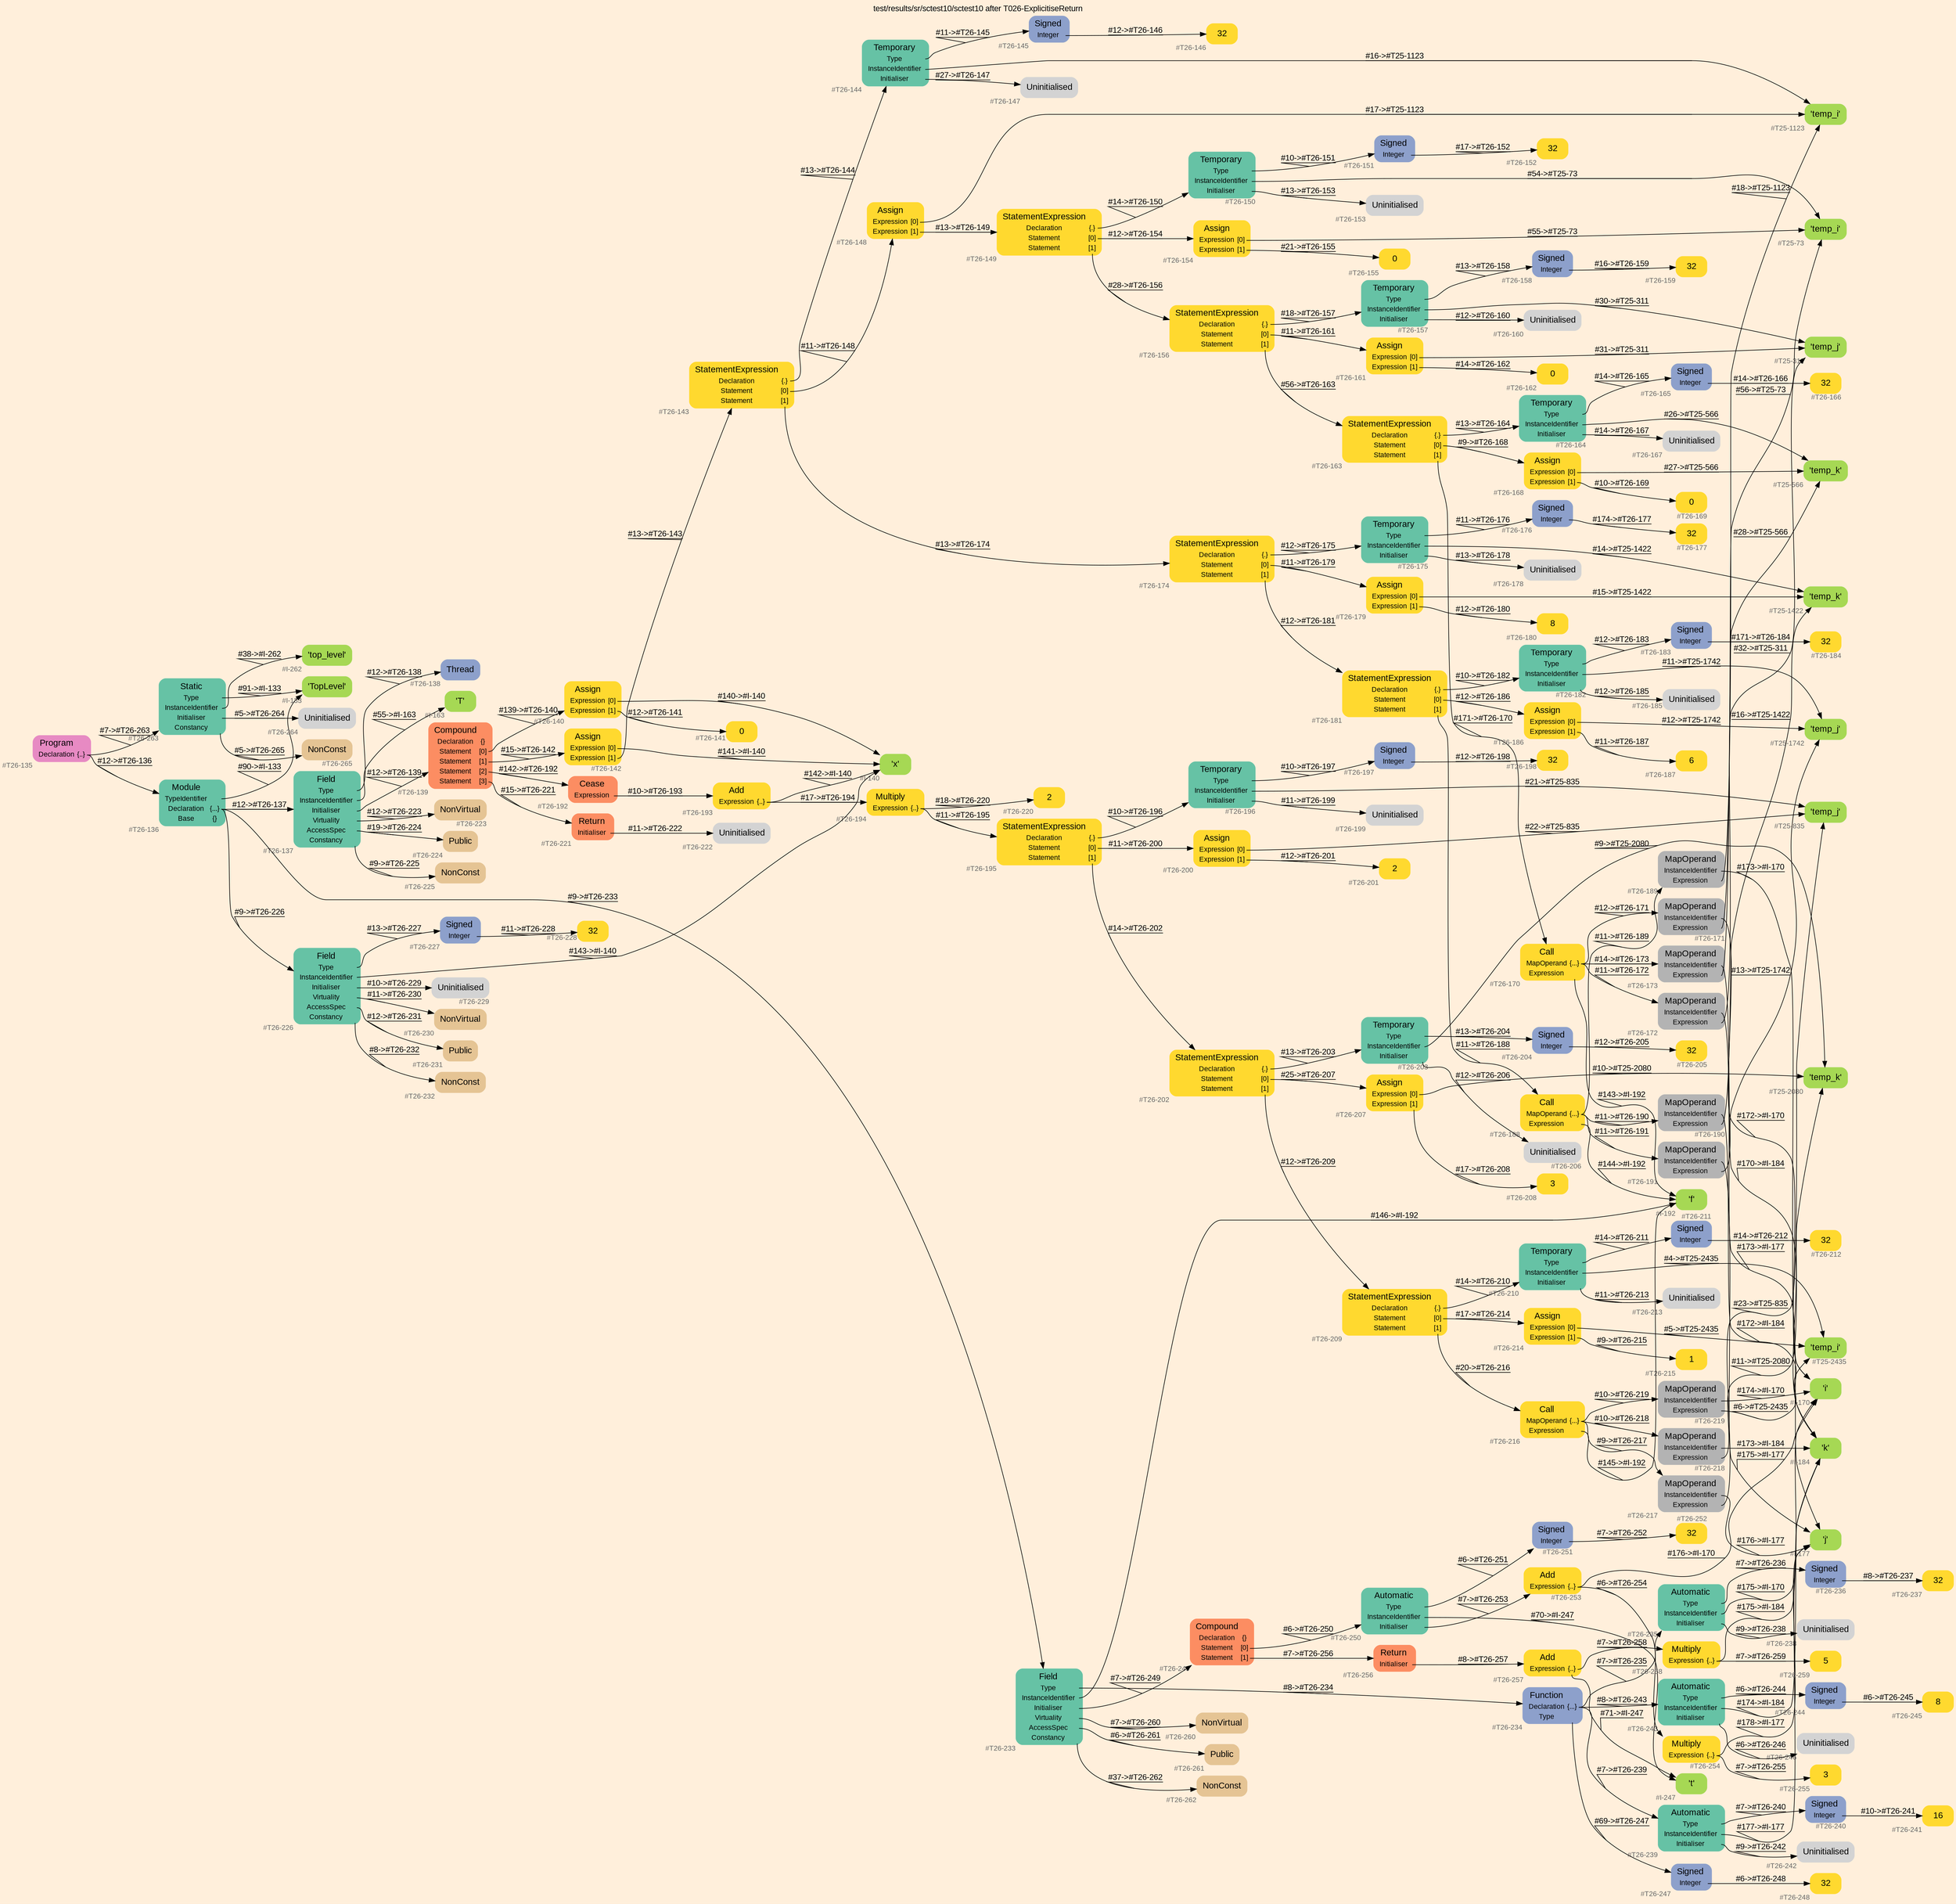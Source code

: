 digraph "test/results/sr/sctest10/sctest10 after T026-ExplicitiseReturn" {
label = "test/results/sr/sctest10/sctest10 after T026-ExplicitiseReturn"
labelloc = t
graph [
    rankdir = "LR"
    ranksep = 0.3
    bgcolor = antiquewhite1
    color = black
    fontcolor = black
    fontname = "Arial"
];
node [
    fontname = "Arial"
];
edge [
    fontname = "Arial"
];

// -------------------- node figure --------------------
// -------- block #T26-135 ----------
"#T26-135" [
    fillcolor = "/set28/4"
    xlabel = "#T26-135"
    fontsize = "12"
    fontcolor = grey40
    shape = "plaintext"
    label = <<TABLE BORDER="0" CELLBORDER="0" CELLSPACING="0">
     <TR><TD><FONT COLOR="black" POINT-SIZE="15">Program</FONT></TD></TR>
     <TR><TD><FONT COLOR="black" POINT-SIZE="12">Declaration</FONT></TD><TD PORT="port0"><FONT COLOR="black" POINT-SIZE="12">{..}</FONT></TD></TR>
    </TABLE>>
    style = "rounded,filled"
];

// -------- block #T26-136 ----------
"#T26-136" [
    fillcolor = "/set28/1"
    xlabel = "#T26-136"
    fontsize = "12"
    fontcolor = grey40
    shape = "plaintext"
    label = <<TABLE BORDER="0" CELLBORDER="0" CELLSPACING="0">
     <TR><TD><FONT COLOR="black" POINT-SIZE="15">Module</FONT></TD></TR>
     <TR><TD><FONT COLOR="black" POINT-SIZE="12">TypeIdentifier</FONT></TD><TD PORT="port0"></TD></TR>
     <TR><TD><FONT COLOR="black" POINT-SIZE="12">Declaration</FONT></TD><TD PORT="port1"><FONT COLOR="black" POINT-SIZE="12">{...}</FONT></TD></TR>
     <TR><TD><FONT COLOR="black" POINT-SIZE="12">Base</FONT></TD><TD PORT="port2"><FONT COLOR="black" POINT-SIZE="12">{}</FONT></TD></TR>
    </TABLE>>
    style = "rounded,filled"
];

// -------- block #I-133 ----------
"#I-133" [
    fillcolor = "/set28/5"
    xlabel = "#I-133"
    fontsize = "12"
    fontcolor = grey40
    shape = "plaintext"
    label = <<TABLE BORDER="0" CELLBORDER="0" CELLSPACING="0">
     <TR><TD><FONT COLOR="black" POINT-SIZE="15">'TopLevel'</FONT></TD></TR>
    </TABLE>>
    style = "rounded,filled"
];

// -------- block #T26-137 ----------
"#T26-137" [
    fillcolor = "/set28/1"
    xlabel = "#T26-137"
    fontsize = "12"
    fontcolor = grey40
    shape = "plaintext"
    label = <<TABLE BORDER="0" CELLBORDER="0" CELLSPACING="0">
     <TR><TD><FONT COLOR="black" POINT-SIZE="15">Field</FONT></TD></TR>
     <TR><TD><FONT COLOR="black" POINT-SIZE="12">Type</FONT></TD><TD PORT="port0"></TD></TR>
     <TR><TD><FONT COLOR="black" POINT-SIZE="12">InstanceIdentifier</FONT></TD><TD PORT="port1"></TD></TR>
     <TR><TD><FONT COLOR="black" POINT-SIZE="12">Initialiser</FONT></TD><TD PORT="port2"></TD></TR>
     <TR><TD><FONT COLOR="black" POINT-SIZE="12">Virtuality</FONT></TD><TD PORT="port3"></TD></TR>
     <TR><TD><FONT COLOR="black" POINT-SIZE="12">AccessSpec</FONT></TD><TD PORT="port4"></TD></TR>
     <TR><TD><FONT COLOR="black" POINT-SIZE="12">Constancy</FONT></TD><TD PORT="port5"></TD></TR>
    </TABLE>>
    style = "rounded,filled"
];

// -------- block #T26-138 ----------
"#T26-138" [
    fillcolor = "/set28/3"
    xlabel = "#T26-138"
    fontsize = "12"
    fontcolor = grey40
    shape = "plaintext"
    label = <<TABLE BORDER="0" CELLBORDER="0" CELLSPACING="0">
     <TR><TD><FONT COLOR="black" POINT-SIZE="15">Thread</FONT></TD></TR>
    </TABLE>>
    style = "rounded,filled"
];

// -------- block #I-163 ----------
"#I-163" [
    fillcolor = "/set28/5"
    xlabel = "#I-163"
    fontsize = "12"
    fontcolor = grey40
    shape = "plaintext"
    label = <<TABLE BORDER="0" CELLBORDER="0" CELLSPACING="0">
     <TR><TD><FONT COLOR="black" POINT-SIZE="15">'T'</FONT></TD></TR>
    </TABLE>>
    style = "rounded,filled"
];

// -------- block #T26-139 ----------
"#T26-139" [
    fillcolor = "/set28/2"
    xlabel = "#T26-139"
    fontsize = "12"
    fontcolor = grey40
    shape = "plaintext"
    label = <<TABLE BORDER="0" CELLBORDER="0" CELLSPACING="0">
     <TR><TD><FONT COLOR="black" POINT-SIZE="15">Compound</FONT></TD></TR>
     <TR><TD><FONT COLOR="black" POINT-SIZE="12">Declaration</FONT></TD><TD PORT="port0"><FONT COLOR="black" POINT-SIZE="12">{}</FONT></TD></TR>
     <TR><TD><FONT COLOR="black" POINT-SIZE="12">Statement</FONT></TD><TD PORT="port1"><FONT COLOR="black" POINT-SIZE="12">[0]</FONT></TD></TR>
     <TR><TD><FONT COLOR="black" POINT-SIZE="12">Statement</FONT></TD><TD PORT="port2"><FONT COLOR="black" POINT-SIZE="12">[1]</FONT></TD></TR>
     <TR><TD><FONT COLOR="black" POINT-SIZE="12">Statement</FONT></TD><TD PORT="port3"><FONT COLOR="black" POINT-SIZE="12">[2]</FONT></TD></TR>
     <TR><TD><FONT COLOR="black" POINT-SIZE="12">Statement</FONT></TD><TD PORT="port4"><FONT COLOR="black" POINT-SIZE="12">[3]</FONT></TD></TR>
    </TABLE>>
    style = "rounded,filled"
];

// -------- block #T26-140 ----------
"#T26-140" [
    fillcolor = "/set28/6"
    xlabel = "#T26-140"
    fontsize = "12"
    fontcolor = grey40
    shape = "plaintext"
    label = <<TABLE BORDER="0" CELLBORDER="0" CELLSPACING="0">
     <TR><TD><FONT COLOR="black" POINT-SIZE="15">Assign</FONT></TD></TR>
     <TR><TD><FONT COLOR="black" POINT-SIZE="12">Expression</FONT></TD><TD PORT="port0"><FONT COLOR="black" POINT-SIZE="12">[0]</FONT></TD></TR>
     <TR><TD><FONT COLOR="black" POINT-SIZE="12">Expression</FONT></TD><TD PORT="port1"><FONT COLOR="black" POINT-SIZE="12">[1]</FONT></TD></TR>
    </TABLE>>
    style = "rounded,filled"
];

// -------- block #I-140 ----------
"#I-140" [
    fillcolor = "/set28/5"
    xlabel = "#I-140"
    fontsize = "12"
    fontcolor = grey40
    shape = "plaintext"
    label = <<TABLE BORDER="0" CELLBORDER="0" CELLSPACING="0">
     <TR><TD><FONT COLOR="black" POINT-SIZE="15">'x'</FONT></TD></TR>
    </TABLE>>
    style = "rounded,filled"
];

// -------- block #T26-141 ----------
"#T26-141" [
    fillcolor = "/set28/6"
    xlabel = "#T26-141"
    fontsize = "12"
    fontcolor = grey40
    shape = "plaintext"
    label = <<TABLE BORDER="0" CELLBORDER="0" CELLSPACING="0">
     <TR><TD><FONT COLOR="black" POINT-SIZE="15">0</FONT></TD></TR>
    </TABLE>>
    style = "rounded,filled"
];

// -------- block #T26-142 ----------
"#T26-142" [
    fillcolor = "/set28/6"
    xlabel = "#T26-142"
    fontsize = "12"
    fontcolor = grey40
    shape = "plaintext"
    label = <<TABLE BORDER="0" CELLBORDER="0" CELLSPACING="0">
     <TR><TD><FONT COLOR="black" POINT-SIZE="15">Assign</FONT></TD></TR>
     <TR><TD><FONT COLOR="black" POINT-SIZE="12">Expression</FONT></TD><TD PORT="port0"><FONT COLOR="black" POINT-SIZE="12">[0]</FONT></TD></TR>
     <TR><TD><FONT COLOR="black" POINT-SIZE="12">Expression</FONT></TD><TD PORT="port1"><FONT COLOR="black" POINT-SIZE="12">[1]</FONT></TD></TR>
    </TABLE>>
    style = "rounded,filled"
];

// -------- block #T26-143 ----------
"#T26-143" [
    fillcolor = "/set28/6"
    xlabel = "#T26-143"
    fontsize = "12"
    fontcolor = grey40
    shape = "plaintext"
    label = <<TABLE BORDER="0" CELLBORDER="0" CELLSPACING="0">
     <TR><TD><FONT COLOR="black" POINT-SIZE="15">StatementExpression</FONT></TD></TR>
     <TR><TD><FONT COLOR="black" POINT-SIZE="12">Declaration</FONT></TD><TD PORT="port0"><FONT COLOR="black" POINT-SIZE="12">{.}</FONT></TD></TR>
     <TR><TD><FONT COLOR="black" POINT-SIZE="12">Statement</FONT></TD><TD PORT="port1"><FONT COLOR="black" POINT-SIZE="12">[0]</FONT></TD></TR>
     <TR><TD><FONT COLOR="black" POINT-SIZE="12">Statement</FONT></TD><TD PORT="port2"><FONT COLOR="black" POINT-SIZE="12">[1]</FONT></TD></TR>
    </TABLE>>
    style = "rounded,filled"
];

// -------- block #T26-144 ----------
"#T26-144" [
    fillcolor = "/set28/1"
    xlabel = "#T26-144"
    fontsize = "12"
    fontcolor = grey40
    shape = "plaintext"
    label = <<TABLE BORDER="0" CELLBORDER="0" CELLSPACING="0">
     <TR><TD><FONT COLOR="black" POINT-SIZE="15">Temporary</FONT></TD></TR>
     <TR><TD><FONT COLOR="black" POINT-SIZE="12">Type</FONT></TD><TD PORT="port0"></TD></TR>
     <TR><TD><FONT COLOR="black" POINT-SIZE="12">InstanceIdentifier</FONT></TD><TD PORT="port1"></TD></TR>
     <TR><TD><FONT COLOR="black" POINT-SIZE="12">Initialiser</FONT></TD><TD PORT="port2"></TD></TR>
    </TABLE>>
    style = "rounded,filled"
];

// -------- block #T26-145 ----------
"#T26-145" [
    fillcolor = "/set28/3"
    xlabel = "#T26-145"
    fontsize = "12"
    fontcolor = grey40
    shape = "plaintext"
    label = <<TABLE BORDER="0" CELLBORDER="0" CELLSPACING="0">
     <TR><TD><FONT COLOR="black" POINT-SIZE="15">Signed</FONT></TD></TR>
     <TR><TD><FONT COLOR="black" POINT-SIZE="12">Integer</FONT></TD><TD PORT="port0"></TD></TR>
    </TABLE>>
    style = "rounded,filled"
];

// -------- block #T26-146 ----------
"#T26-146" [
    fillcolor = "/set28/6"
    xlabel = "#T26-146"
    fontsize = "12"
    fontcolor = grey40
    shape = "plaintext"
    label = <<TABLE BORDER="0" CELLBORDER="0" CELLSPACING="0">
     <TR><TD><FONT COLOR="black" POINT-SIZE="15">32</FONT></TD></TR>
    </TABLE>>
    style = "rounded,filled"
];

// -------- block #T25-1123 ----------
"#T25-1123" [
    fillcolor = "/set28/5"
    xlabel = "#T25-1123"
    fontsize = "12"
    fontcolor = grey40
    shape = "plaintext"
    label = <<TABLE BORDER="0" CELLBORDER="0" CELLSPACING="0">
     <TR><TD><FONT COLOR="black" POINT-SIZE="15">'temp_i'</FONT></TD></TR>
    </TABLE>>
    style = "rounded,filled"
];

// -------- block #T26-147 ----------
"#T26-147" [
    xlabel = "#T26-147"
    fontsize = "12"
    fontcolor = grey40
    shape = "plaintext"
    label = <<TABLE BORDER="0" CELLBORDER="0" CELLSPACING="0">
     <TR><TD><FONT COLOR="black" POINT-SIZE="15">Uninitialised</FONT></TD></TR>
    </TABLE>>
    style = "rounded,filled"
];

// -------- block #T26-148 ----------
"#T26-148" [
    fillcolor = "/set28/6"
    xlabel = "#T26-148"
    fontsize = "12"
    fontcolor = grey40
    shape = "plaintext"
    label = <<TABLE BORDER="0" CELLBORDER="0" CELLSPACING="0">
     <TR><TD><FONT COLOR="black" POINT-SIZE="15">Assign</FONT></TD></TR>
     <TR><TD><FONT COLOR="black" POINT-SIZE="12">Expression</FONT></TD><TD PORT="port0"><FONT COLOR="black" POINT-SIZE="12">[0]</FONT></TD></TR>
     <TR><TD><FONT COLOR="black" POINT-SIZE="12">Expression</FONT></TD><TD PORT="port1"><FONT COLOR="black" POINT-SIZE="12">[1]</FONT></TD></TR>
    </TABLE>>
    style = "rounded,filled"
];

// -------- block #T26-149 ----------
"#T26-149" [
    fillcolor = "/set28/6"
    xlabel = "#T26-149"
    fontsize = "12"
    fontcolor = grey40
    shape = "plaintext"
    label = <<TABLE BORDER="0" CELLBORDER="0" CELLSPACING="0">
     <TR><TD><FONT COLOR="black" POINT-SIZE="15">StatementExpression</FONT></TD></TR>
     <TR><TD><FONT COLOR="black" POINT-SIZE="12">Declaration</FONT></TD><TD PORT="port0"><FONT COLOR="black" POINT-SIZE="12">{.}</FONT></TD></TR>
     <TR><TD><FONT COLOR="black" POINT-SIZE="12">Statement</FONT></TD><TD PORT="port1"><FONT COLOR="black" POINT-SIZE="12">[0]</FONT></TD></TR>
     <TR><TD><FONT COLOR="black" POINT-SIZE="12">Statement</FONT></TD><TD PORT="port2"><FONT COLOR="black" POINT-SIZE="12">[1]</FONT></TD></TR>
    </TABLE>>
    style = "rounded,filled"
];

// -------- block #T26-150 ----------
"#T26-150" [
    fillcolor = "/set28/1"
    xlabel = "#T26-150"
    fontsize = "12"
    fontcolor = grey40
    shape = "plaintext"
    label = <<TABLE BORDER="0" CELLBORDER="0" CELLSPACING="0">
     <TR><TD><FONT COLOR="black" POINT-SIZE="15">Temporary</FONT></TD></TR>
     <TR><TD><FONT COLOR="black" POINT-SIZE="12">Type</FONT></TD><TD PORT="port0"></TD></TR>
     <TR><TD><FONT COLOR="black" POINT-SIZE="12">InstanceIdentifier</FONT></TD><TD PORT="port1"></TD></TR>
     <TR><TD><FONT COLOR="black" POINT-SIZE="12">Initialiser</FONT></TD><TD PORT="port2"></TD></TR>
    </TABLE>>
    style = "rounded,filled"
];

// -------- block #T26-151 ----------
"#T26-151" [
    fillcolor = "/set28/3"
    xlabel = "#T26-151"
    fontsize = "12"
    fontcolor = grey40
    shape = "plaintext"
    label = <<TABLE BORDER="0" CELLBORDER="0" CELLSPACING="0">
     <TR><TD><FONT COLOR="black" POINT-SIZE="15">Signed</FONT></TD></TR>
     <TR><TD><FONT COLOR="black" POINT-SIZE="12">Integer</FONT></TD><TD PORT="port0"></TD></TR>
    </TABLE>>
    style = "rounded,filled"
];

// -------- block #T26-152 ----------
"#T26-152" [
    fillcolor = "/set28/6"
    xlabel = "#T26-152"
    fontsize = "12"
    fontcolor = grey40
    shape = "plaintext"
    label = <<TABLE BORDER="0" CELLBORDER="0" CELLSPACING="0">
     <TR><TD><FONT COLOR="black" POINT-SIZE="15">32</FONT></TD></TR>
    </TABLE>>
    style = "rounded,filled"
];

// -------- block #T25-73 ----------
"#T25-73" [
    fillcolor = "/set28/5"
    xlabel = "#T25-73"
    fontsize = "12"
    fontcolor = grey40
    shape = "plaintext"
    label = <<TABLE BORDER="0" CELLBORDER="0" CELLSPACING="0">
     <TR><TD><FONT COLOR="black" POINT-SIZE="15">'temp_i'</FONT></TD></TR>
    </TABLE>>
    style = "rounded,filled"
];

// -------- block #T26-153 ----------
"#T26-153" [
    xlabel = "#T26-153"
    fontsize = "12"
    fontcolor = grey40
    shape = "plaintext"
    label = <<TABLE BORDER="0" CELLBORDER="0" CELLSPACING="0">
     <TR><TD><FONT COLOR="black" POINT-SIZE="15">Uninitialised</FONT></TD></TR>
    </TABLE>>
    style = "rounded,filled"
];

// -------- block #T26-154 ----------
"#T26-154" [
    fillcolor = "/set28/6"
    xlabel = "#T26-154"
    fontsize = "12"
    fontcolor = grey40
    shape = "plaintext"
    label = <<TABLE BORDER="0" CELLBORDER="0" CELLSPACING="0">
     <TR><TD><FONT COLOR="black" POINT-SIZE="15">Assign</FONT></TD></TR>
     <TR><TD><FONT COLOR="black" POINT-SIZE="12">Expression</FONT></TD><TD PORT="port0"><FONT COLOR="black" POINT-SIZE="12">[0]</FONT></TD></TR>
     <TR><TD><FONT COLOR="black" POINT-SIZE="12">Expression</FONT></TD><TD PORT="port1"><FONT COLOR="black" POINT-SIZE="12">[1]</FONT></TD></TR>
    </TABLE>>
    style = "rounded,filled"
];

// -------- block #T26-155 ----------
"#T26-155" [
    fillcolor = "/set28/6"
    xlabel = "#T26-155"
    fontsize = "12"
    fontcolor = grey40
    shape = "plaintext"
    label = <<TABLE BORDER="0" CELLBORDER="0" CELLSPACING="0">
     <TR><TD><FONT COLOR="black" POINT-SIZE="15">0</FONT></TD></TR>
    </TABLE>>
    style = "rounded,filled"
];

// -------- block #T26-156 ----------
"#T26-156" [
    fillcolor = "/set28/6"
    xlabel = "#T26-156"
    fontsize = "12"
    fontcolor = grey40
    shape = "plaintext"
    label = <<TABLE BORDER="0" CELLBORDER="0" CELLSPACING="0">
     <TR><TD><FONT COLOR="black" POINT-SIZE="15">StatementExpression</FONT></TD></TR>
     <TR><TD><FONT COLOR="black" POINT-SIZE="12">Declaration</FONT></TD><TD PORT="port0"><FONT COLOR="black" POINT-SIZE="12">{.}</FONT></TD></TR>
     <TR><TD><FONT COLOR="black" POINT-SIZE="12">Statement</FONT></TD><TD PORT="port1"><FONT COLOR="black" POINT-SIZE="12">[0]</FONT></TD></TR>
     <TR><TD><FONT COLOR="black" POINT-SIZE="12">Statement</FONT></TD><TD PORT="port2"><FONT COLOR="black" POINT-SIZE="12">[1]</FONT></TD></TR>
    </TABLE>>
    style = "rounded,filled"
];

// -------- block #T26-157 ----------
"#T26-157" [
    fillcolor = "/set28/1"
    xlabel = "#T26-157"
    fontsize = "12"
    fontcolor = grey40
    shape = "plaintext"
    label = <<TABLE BORDER="0" CELLBORDER="0" CELLSPACING="0">
     <TR><TD><FONT COLOR="black" POINT-SIZE="15">Temporary</FONT></TD></TR>
     <TR><TD><FONT COLOR="black" POINT-SIZE="12">Type</FONT></TD><TD PORT="port0"></TD></TR>
     <TR><TD><FONT COLOR="black" POINT-SIZE="12">InstanceIdentifier</FONT></TD><TD PORT="port1"></TD></TR>
     <TR><TD><FONT COLOR="black" POINT-SIZE="12">Initialiser</FONT></TD><TD PORT="port2"></TD></TR>
    </TABLE>>
    style = "rounded,filled"
];

// -------- block #T26-158 ----------
"#T26-158" [
    fillcolor = "/set28/3"
    xlabel = "#T26-158"
    fontsize = "12"
    fontcolor = grey40
    shape = "plaintext"
    label = <<TABLE BORDER="0" CELLBORDER="0" CELLSPACING="0">
     <TR><TD><FONT COLOR="black" POINT-SIZE="15">Signed</FONT></TD></TR>
     <TR><TD><FONT COLOR="black" POINT-SIZE="12">Integer</FONT></TD><TD PORT="port0"></TD></TR>
    </TABLE>>
    style = "rounded,filled"
];

// -------- block #T26-159 ----------
"#T26-159" [
    fillcolor = "/set28/6"
    xlabel = "#T26-159"
    fontsize = "12"
    fontcolor = grey40
    shape = "plaintext"
    label = <<TABLE BORDER="0" CELLBORDER="0" CELLSPACING="0">
     <TR><TD><FONT COLOR="black" POINT-SIZE="15">32</FONT></TD></TR>
    </TABLE>>
    style = "rounded,filled"
];

// -------- block #T25-311 ----------
"#T25-311" [
    fillcolor = "/set28/5"
    xlabel = "#T25-311"
    fontsize = "12"
    fontcolor = grey40
    shape = "plaintext"
    label = <<TABLE BORDER="0" CELLBORDER="0" CELLSPACING="0">
     <TR><TD><FONT COLOR="black" POINT-SIZE="15">'temp_j'</FONT></TD></TR>
    </TABLE>>
    style = "rounded,filled"
];

// -------- block #T26-160 ----------
"#T26-160" [
    xlabel = "#T26-160"
    fontsize = "12"
    fontcolor = grey40
    shape = "plaintext"
    label = <<TABLE BORDER="0" CELLBORDER="0" CELLSPACING="0">
     <TR><TD><FONT COLOR="black" POINT-SIZE="15">Uninitialised</FONT></TD></TR>
    </TABLE>>
    style = "rounded,filled"
];

// -------- block #T26-161 ----------
"#T26-161" [
    fillcolor = "/set28/6"
    xlabel = "#T26-161"
    fontsize = "12"
    fontcolor = grey40
    shape = "plaintext"
    label = <<TABLE BORDER="0" CELLBORDER="0" CELLSPACING="0">
     <TR><TD><FONT COLOR="black" POINT-SIZE="15">Assign</FONT></TD></TR>
     <TR><TD><FONT COLOR="black" POINT-SIZE="12">Expression</FONT></TD><TD PORT="port0"><FONT COLOR="black" POINT-SIZE="12">[0]</FONT></TD></TR>
     <TR><TD><FONT COLOR="black" POINT-SIZE="12">Expression</FONT></TD><TD PORT="port1"><FONT COLOR="black" POINT-SIZE="12">[1]</FONT></TD></TR>
    </TABLE>>
    style = "rounded,filled"
];

// -------- block #T26-162 ----------
"#T26-162" [
    fillcolor = "/set28/6"
    xlabel = "#T26-162"
    fontsize = "12"
    fontcolor = grey40
    shape = "plaintext"
    label = <<TABLE BORDER="0" CELLBORDER="0" CELLSPACING="0">
     <TR><TD><FONT COLOR="black" POINT-SIZE="15">0</FONT></TD></TR>
    </TABLE>>
    style = "rounded,filled"
];

// -------- block #T26-163 ----------
"#T26-163" [
    fillcolor = "/set28/6"
    xlabel = "#T26-163"
    fontsize = "12"
    fontcolor = grey40
    shape = "plaintext"
    label = <<TABLE BORDER="0" CELLBORDER="0" CELLSPACING="0">
     <TR><TD><FONT COLOR="black" POINT-SIZE="15">StatementExpression</FONT></TD></TR>
     <TR><TD><FONT COLOR="black" POINT-SIZE="12">Declaration</FONT></TD><TD PORT="port0"><FONT COLOR="black" POINT-SIZE="12">{.}</FONT></TD></TR>
     <TR><TD><FONT COLOR="black" POINT-SIZE="12">Statement</FONT></TD><TD PORT="port1"><FONT COLOR="black" POINT-SIZE="12">[0]</FONT></TD></TR>
     <TR><TD><FONT COLOR="black" POINT-SIZE="12">Statement</FONT></TD><TD PORT="port2"><FONT COLOR="black" POINT-SIZE="12">[1]</FONT></TD></TR>
    </TABLE>>
    style = "rounded,filled"
];

// -------- block #T26-164 ----------
"#T26-164" [
    fillcolor = "/set28/1"
    xlabel = "#T26-164"
    fontsize = "12"
    fontcolor = grey40
    shape = "plaintext"
    label = <<TABLE BORDER="0" CELLBORDER="0" CELLSPACING="0">
     <TR><TD><FONT COLOR="black" POINT-SIZE="15">Temporary</FONT></TD></TR>
     <TR><TD><FONT COLOR="black" POINT-SIZE="12">Type</FONT></TD><TD PORT="port0"></TD></TR>
     <TR><TD><FONT COLOR="black" POINT-SIZE="12">InstanceIdentifier</FONT></TD><TD PORT="port1"></TD></TR>
     <TR><TD><FONT COLOR="black" POINT-SIZE="12">Initialiser</FONT></TD><TD PORT="port2"></TD></TR>
    </TABLE>>
    style = "rounded,filled"
];

// -------- block #T26-165 ----------
"#T26-165" [
    fillcolor = "/set28/3"
    xlabel = "#T26-165"
    fontsize = "12"
    fontcolor = grey40
    shape = "plaintext"
    label = <<TABLE BORDER="0" CELLBORDER="0" CELLSPACING="0">
     <TR><TD><FONT COLOR="black" POINT-SIZE="15">Signed</FONT></TD></TR>
     <TR><TD><FONT COLOR="black" POINT-SIZE="12">Integer</FONT></TD><TD PORT="port0"></TD></TR>
    </TABLE>>
    style = "rounded,filled"
];

// -------- block #T26-166 ----------
"#T26-166" [
    fillcolor = "/set28/6"
    xlabel = "#T26-166"
    fontsize = "12"
    fontcolor = grey40
    shape = "plaintext"
    label = <<TABLE BORDER="0" CELLBORDER="0" CELLSPACING="0">
     <TR><TD><FONT COLOR="black" POINT-SIZE="15">32</FONT></TD></TR>
    </TABLE>>
    style = "rounded,filled"
];

// -------- block #T25-566 ----------
"#T25-566" [
    fillcolor = "/set28/5"
    xlabel = "#T25-566"
    fontsize = "12"
    fontcolor = grey40
    shape = "plaintext"
    label = <<TABLE BORDER="0" CELLBORDER="0" CELLSPACING="0">
     <TR><TD><FONT COLOR="black" POINT-SIZE="15">'temp_k'</FONT></TD></TR>
    </TABLE>>
    style = "rounded,filled"
];

// -------- block #T26-167 ----------
"#T26-167" [
    xlabel = "#T26-167"
    fontsize = "12"
    fontcolor = grey40
    shape = "plaintext"
    label = <<TABLE BORDER="0" CELLBORDER="0" CELLSPACING="0">
     <TR><TD><FONT COLOR="black" POINT-SIZE="15">Uninitialised</FONT></TD></TR>
    </TABLE>>
    style = "rounded,filled"
];

// -------- block #T26-168 ----------
"#T26-168" [
    fillcolor = "/set28/6"
    xlabel = "#T26-168"
    fontsize = "12"
    fontcolor = grey40
    shape = "plaintext"
    label = <<TABLE BORDER="0" CELLBORDER="0" CELLSPACING="0">
     <TR><TD><FONT COLOR="black" POINT-SIZE="15">Assign</FONT></TD></TR>
     <TR><TD><FONT COLOR="black" POINT-SIZE="12">Expression</FONT></TD><TD PORT="port0"><FONT COLOR="black" POINT-SIZE="12">[0]</FONT></TD></TR>
     <TR><TD><FONT COLOR="black" POINT-SIZE="12">Expression</FONT></TD><TD PORT="port1"><FONT COLOR="black" POINT-SIZE="12">[1]</FONT></TD></TR>
    </TABLE>>
    style = "rounded,filled"
];

// -------- block #T26-169 ----------
"#T26-169" [
    fillcolor = "/set28/6"
    xlabel = "#T26-169"
    fontsize = "12"
    fontcolor = grey40
    shape = "plaintext"
    label = <<TABLE BORDER="0" CELLBORDER="0" CELLSPACING="0">
     <TR><TD><FONT COLOR="black" POINT-SIZE="15">0</FONT></TD></TR>
    </TABLE>>
    style = "rounded,filled"
];

// -------- block #T26-170 ----------
"#T26-170" [
    fillcolor = "/set28/6"
    xlabel = "#T26-170"
    fontsize = "12"
    fontcolor = grey40
    shape = "plaintext"
    label = <<TABLE BORDER="0" CELLBORDER="0" CELLSPACING="0">
     <TR><TD><FONT COLOR="black" POINT-SIZE="15">Call</FONT></TD></TR>
     <TR><TD><FONT COLOR="black" POINT-SIZE="12">MapOperand</FONT></TD><TD PORT="port0"><FONT COLOR="black" POINT-SIZE="12">{...}</FONT></TD></TR>
     <TR><TD><FONT COLOR="black" POINT-SIZE="12">Expression</FONT></TD><TD PORT="port1"></TD></TR>
    </TABLE>>
    style = "rounded,filled"
];

// -------- block #T26-171 ----------
"#T26-171" [
    fillcolor = "/set28/8"
    xlabel = "#T26-171"
    fontsize = "12"
    fontcolor = grey40
    shape = "plaintext"
    label = <<TABLE BORDER="0" CELLBORDER="0" CELLSPACING="0">
     <TR><TD><FONT COLOR="black" POINT-SIZE="15">MapOperand</FONT></TD></TR>
     <TR><TD><FONT COLOR="black" POINT-SIZE="12">InstanceIdentifier</FONT></TD><TD PORT="port0"></TD></TR>
     <TR><TD><FONT COLOR="black" POINT-SIZE="12">Expression</FONT></TD><TD PORT="port1"></TD></TR>
    </TABLE>>
    style = "rounded,filled"
];

// -------- block #I-170 ----------
"#I-170" [
    fillcolor = "/set28/5"
    xlabel = "#I-170"
    fontsize = "12"
    fontcolor = grey40
    shape = "plaintext"
    label = <<TABLE BORDER="0" CELLBORDER="0" CELLSPACING="0">
     <TR><TD><FONT COLOR="black" POINT-SIZE="15">'i'</FONT></TD></TR>
    </TABLE>>
    style = "rounded,filled"
];

// -------- block #T26-172 ----------
"#T26-172" [
    fillcolor = "/set28/8"
    xlabel = "#T26-172"
    fontsize = "12"
    fontcolor = grey40
    shape = "plaintext"
    label = <<TABLE BORDER="0" CELLBORDER="0" CELLSPACING="0">
     <TR><TD><FONT COLOR="black" POINT-SIZE="15">MapOperand</FONT></TD></TR>
     <TR><TD><FONT COLOR="black" POINT-SIZE="12">InstanceIdentifier</FONT></TD><TD PORT="port0"></TD></TR>
     <TR><TD><FONT COLOR="black" POINT-SIZE="12">Expression</FONT></TD><TD PORT="port1"></TD></TR>
    </TABLE>>
    style = "rounded,filled"
];

// -------- block #I-177 ----------
"#I-177" [
    fillcolor = "/set28/5"
    xlabel = "#I-177"
    fontsize = "12"
    fontcolor = grey40
    shape = "plaintext"
    label = <<TABLE BORDER="0" CELLBORDER="0" CELLSPACING="0">
     <TR><TD><FONT COLOR="black" POINT-SIZE="15">'j'</FONT></TD></TR>
    </TABLE>>
    style = "rounded,filled"
];

// -------- block #T26-173 ----------
"#T26-173" [
    fillcolor = "/set28/8"
    xlabel = "#T26-173"
    fontsize = "12"
    fontcolor = grey40
    shape = "plaintext"
    label = <<TABLE BORDER="0" CELLBORDER="0" CELLSPACING="0">
     <TR><TD><FONT COLOR="black" POINT-SIZE="15">MapOperand</FONT></TD></TR>
     <TR><TD><FONT COLOR="black" POINT-SIZE="12">InstanceIdentifier</FONT></TD><TD PORT="port0"></TD></TR>
     <TR><TD><FONT COLOR="black" POINT-SIZE="12">Expression</FONT></TD><TD PORT="port1"></TD></TR>
    </TABLE>>
    style = "rounded,filled"
];

// -------- block #I-184 ----------
"#I-184" [
    fillcolor = "/set28/5"
    xlabel = "#I-184"
    fontsize = "12"
    fontcolor = grey40
    shape = "plaintext"
    label = <<TABLE BORDER="0" CELLBORDER="0" CELLSPACING="0">
     <TR><TD><FONT COLOR="black" POINT-SIZE="15">'k'</FONT></TD></TR>
    </TABLE>>
    style = "rounded,filled"
];

// -------- block #I-192 ----------
"#I-192" [
    fillcolor = "/set28/5"
    xlabel = "#I-192"
    fontsize = "12"
    fontcolor = grey40
    shape = "plaintext"
    label = <<TABLE BORDER="0" CELLBORDER="0" CELLSPACING="0">
     <TR><TD><FONT COLOR="black" POINT-SIZE="15">'f'</FONT></TD></TR>
    </TABLE>>
    style = "rounded,filled"
];

// -------- block #T26-174 ----------
"#T26-174" [
    fillcolor = "/set28/6"
    xlabel = "#T26-174"
    fontsize = "12"
    fontcolor = grey40
    shape = "plaintext"
    label = <<TABLE BORDER="0" CELLBORDER="0" CELLSPACING="0">
     <TR><TD><FONT COLOR="black" POINT-SIZE="15">StatementExpression</FONT></TD></TR>
     <TR><TD><FONT COLOR="black" POINT-SIZE="12">Declaration</FONT></TD><TD PORT="port0"><FONT COLOR="black" POINT-SIZE="12">{.}</FONT></TD></TR>
     <TR><TD><FONT COLOR="black" POINT-SIZE="12">Statement</FONT></TD><TD PORT="port1"><FONT COLOR="black" POINT-SIZE="12">[0]</FONT></TD></TR>
     <TR><TD><FONT COLOR="black" POINT-SIZE="12">Statement</FONT></TD><TD PORT="port2"><FONT COLOR="black" POINT-SIZE="12">[1]</FONT></TD></TR>
    </TABLE>>
    style = "rounded,filled"
];

// -------- block #T26-175 ----------
"#T26-175" [
    fillcolor = "/set28/1"
    xlabel = "#T26-175"
    fontsize = "12"
    fontcolor = grey40
    shape = "plaintext"
    label = <<TABLE BORDER="0" CELLBORDER="0" CELLSPACING="0">
     <TR><TD><FONT COLOR="black" POINT-SIZE="15">Temporary</FONT></TD></TR>
     <TR><TD><FONT COLOR="black" POINT-SIZE="12">Type</FONT></TD><TD PORT="port0"></TD></TR>
     <TR><TD><FONT COLOR="black" POINT-SIZE="12">InstanceIdentifier</FONT></TD><TD PORT="port1"></TD></TR>
     <TR><TD><FONT COLOR="black" POINT-SIZE="12">Initialiser</FONT></TD><TD PORT="port2"></TD></TR>
    </TABLE>>
    style = "rounded,filled"
];

// -------- block #T26-176 ----------
"#T26-176" [
    fillcolor = "/set28/3"
    xlabel = "#T26-176"
    fontsize = "12"
    fontcolor = grey40
    shape = "plaintext"
    label = <<TABLE BORDER="0" CELLBORDER="0" CELLSPACING="0">
     <TR><TD><FONT COLOR="black" POINT-SIZE="15">Signed</FONT></TD></TR>
     <TR><TD><FONT COLOR="black" POINT-SIZE="12">Integer</FONT></TD><TD PORT="port0"></TD></TR>
    </TABLE>>
    style = "rounded,filled"
];

// -------- block #T26-177 ----------
"#T26-177" [
    fillcolor = "/set28/6"
    xlabel = "#T26-177"
    fontsize = "12"
    fontcolor = grey40
    shape = "plaintext"
    label = <<TABLE BORDER="0" CELLBORDER="0" CELLSPACING="0">
     <TR><TD><FONT COLOR="black" POINT-SIZE="15">32</FONT></TD></TR>
    </TABLE>>
    style = "rounded,filled"
];

// -------- block #T25-1422 ----------
"#T25-1422" [
    fillcolor = "/set28/5"
    xlabel = "#T25-1422"
    fontsize = "12"
    fontcolor = grey40
    shape = "plaintext"
    label = <<TABLE BORDER="0" CELLBORDER="0" CELLSPACING="0">
     <TR><TD><FONT COLOR="black" POINT-SIZE="15">'temp_k'</FONT></TD></TR>
    </TABLE>>
    style = "rounded,filled"
];

// -------- block #T26-178 ----------
"#T26-178" [
    xlabel = "#T26-178"
    fontsize = "12"
    fontcolor = grey40
    shape = "plaintext"
    label = <<TABLE BORDER="0" CELLBORDER="0" CELLSPACING="0">
     <TR><TD><FONT COLOR="black" POINT-SIZE="15">Uninitialised</FONT></TD></TR>
    </TABLE>>
    style = "rounded,filled"
];

// -------- block #T26-179 ----------
"#T26-179" [
    fillcolor = "/set28/6"
    xlabel = "#T26-179"
    fontsize = "12"
    fontcolor = grey40
    shape = "plaintext"
    label = <<TABLE BORDER="0" CELLBORDER="0" CELLSPACING="0">
     <TR><TD><FONT COLOR="black" POINT-SIZE="15">Assign</FONT></TD></TR>
     <TR><TD><FONT COLOR="black" POINT-SIZE="12">Expression</FONT></TD><TD PORT="port0"><FONT COLOR="black" POINT-SIZE="12">[0]</FONT></TD></TR>
     <TR><TD><FONT COLOR="black" POINT-SIZE="12">Expression</FONT></TD><TD PORT="port1"><FONT COLOR="black" POINT-SIZE="12">[1]</FONT></TD></TR>
    </TABLE>>
    style = "rounded,filled"
];

// -------- block #T26-180 ----------
"#T26-180" [
    fillcolor = "/set28/6"
    xlabel = "#T26-180"
    fontsize = "12"
    fontcolor = grey40
    shape = "plaintext"
    label = <<TABLE BORDER="0" CELLBORDER="0" CELLSPACING="0">
     <TR><TD><FONT COLOR="black" POINT-SIZE="15">8</FONT></TD></TR>
    </TABLE>>
    style = "rounded,filled"
];

// -------- block #T26-181 ----------
"#T26-181" [
    fillcolor = "/set28/6"
    xlabel = "#T26-181"
    fontsize = "12"
    fontcolor = grey40
    shape = "plaintext"
    label = <<TABLE BORDER="0" CELLBORDER="0" CELLSPACING="0">
     <TR><TD><FONT COLOR="black" POINT-SIZE="15">StatementExpression</FONT></TD></TR>
     <TR><TD><FONT COLOR="black" POINT-SIZE="12">Declaration</FONT></TD><TD PORT="port0"><FONT COLOR="black" POINT-SIZE="12">{.}</FONT></TD></TR>
     <TR><TD><FONT COLOR="black" POINT-SIZE="12">Statement</FONT></TD><TD PORT="port1"><FONT COLOR="black" POINT-SIZE="12">[0]</FONT></TD></TR>
     <TR><TD><FONT COLOR="black" POINT-SIZE="12">Statement</FONT></TD><TD PORT="port2"><FONT COLOR="black" POINT-SIZE="12">[1]</FONT></TD></TR>
    </TABLE>>
    style = "rounded,filled"
];

// -------- block #T26-182 ----------
"#T26-182" [
    fillcolor = "/set28/1"
    xlabel = "#T26-182"
    fontsize = "12"
    fontcolor = grey40
    shape = "plaintext"
    label = <<TABLE BORDER="0" CELLBORDER="0" CELLSPACING="0">
     <TR><TD><FONT COLOR="black" POINT-SIZE="15">Temporary</FONT></TD></TR>
     <TR><TD><FONT COLOR="black" POINT-SIZE="12">Type</FONT></TD><TD PORT="port0"></TD></TR>
     <TR><TD><FONT COLOR="black" POINT-SIZE="12">InstanceIdentifier</FONT></TD><TD PORT="port1"></TD></TR>
     <TR><TD><FONT COLOR="black" POINT-SIZE="12">Initialiser</FONT></TD><TD PORT="port2"></TD></TR>
    </TABLE>>
    style = "rounded,filled"
];

// -------- block #T26-183 ----------
"#T26-183" [
    fillcolor = "/set28/3"
    xlabel = "#T26-183"
    fontsize = "12"
    fontcolor = grey40
    shape = "plaintext"
    label = <<TABLE BORDER="0" CELLBORDER="0" CELLSPACING="0">
     <TR><TD><FONT COLOR="black" POINT-SIZE="15">Signed</FONT></TD></TR>
     <TR><TD><FONT COLOR="black" POINT-SIZE="12">Integer</FONT></TD><TD PORT="port0"></TD></TR>
    </TABLE>>
    style = "rounded,filled"
];

// -------- block #T26-184 ----------
"#T26-184" [
    fillcolor = "/set28/6"
    xlabel = "#T26-184"
    fontsize = "12"
    fontcolor = grey40
    shape = "plaintext"
    label = <<TABLE BORDER="0" CELLBORDER="0" CELLSPACING="0">
     <TR><TD><FONT COLOR="black" POINT-SIZE="15">32</FONT></TD></TR>
    </TABLE>>
    style = "rounded,filled"
];

// -------- block #T25-1742 ----------
"#T25-1742" [
    fillcolor = "/set28/5"
    xlabel = "#T25-1742"
    fontsize = "12"
    fontcolor = grey40
    shape = "plaintext"
    label = <<TABLE BORDER="0" CELLBORDER="0" CELLSPACING="0">
     <TR><TD><FONT COLOR="black" POINT-SIZE="15">'temp_j'</FONT></TD></TR>
    </TABLE>>
    style = "rounded,filled"
];

// -------- block #T26-185 ----------
"#T26-185" [
    xlabel = "#T26-185"
    fontsize = "12"
    fontcolor = grey40
    shape = "plaintext"
    label = <<TABLE BORDER="0" CELLBORDER="0" CELLSPACING="0">
     <TR><TD><FONT COLOR="black" POINT-SIZE="15">Uninitialised</FONT></TD></TR>
    </TABLE>>
    style = "rounded,filled"
];

// -------- block #T26-186 ----------
"#T26-186" [
    fillcolor = "/set28/6"
    xlabel = "#T26-186"
    fontsize = "12"
    fontcolor = grey40
    shape = "plaintext"
    label = <<TABLE BORDER="0" CELLBORDER="0" CELLSPACING="0">
     <TR><TD><FONT COLOR="black" POINT-SIZE="15">Assign</FONT></TD></TR>
     <TR><TD><FONT COLOR="black" POINT-SIZE="12">Expression</FONT></TD><TD PORT="port0"><FONT COLOR="black" POINT-SIZE="12">[0]</FONT></TD></TR>
     <TR><TD><FONT COLOR="black" POINT-SIZE="12">Expression</FONT></TD><TD PORT="port1"><FONT COLOR="black" POINT-SIZE="12">[1]</FONT></TD></TR>
    </TABLE>>
    style = "rounded,filled"
];

// -------- block #T26-187 ----------
"#T26-187" [
    fillcolor = "/set28/6"
    xlabel = "#T26-187"
    fontsize = "12"
    fontcolor = grey40
    shape = "plaintext"
    label = <<TABLE BORDER="0" CELLBORDER="0" CELLSPACING="0">
     <TR><TD><FONT COLOR="black" POINT-SIZE="15">6</FONT></TD></TR>
    </TABLE>>
    style = "rounded,filled"
];

// -------- block #T26-188 ----------
"#T26-188" [
    fillcolor = "/set28/6"
    xlabel = "#T26-188"
    fontsize = "12"
    fontcolor = grey40
    shape = "plaintext"
    label = <<TABLE BORDER="0" CELLBORDER="0" CELLSPACING="0">
     <TR><TD><FONT COLOR="black" POINT-SIZE="15">Call</FONT></TD></TR>
     <TR><TD><FONT COLOR="black" POINT-SIZE="12">MapOperand</FONT></TD><TD PORT="port0"><FONT COLOR="black" POINT-SIZE="12">{...}</FONT></TD></TR>
     <TR><TD><FONT COLOR="black" POINT-SIZE="12">Expression</FONT></TD><TD PORT="port1"></TD></TR>
    </TABLE>>
    style = "rounded,filled"
];

// -------- block #T26-189 ----------
"#T26-189" [
    fillcolor = "/set28/8"
    xlabel = "#T26-189"
    fontsize = "12"
    fontcolor = grey40
    shape = "plaintext"
    label = <<TABLE BORDER="0" CELLBORDER="0" CELLSPACING="0">
     <TR><TD><FONT COLOR="black" POINT-SIZE="15">MapOperand</FONT></TD></TR>
     <TR><TD><FONT COLOR="black" POINT-SIZE="12">InstanceIdentifier</FONT></TD><TD PORT="port0"></TD></TR>
     <TR><TD><FONT COLOR="black" POINT-SIZE="12">Expression</FONT></TD><TD PORT="port1"></TD></TR>
    </TABLE>>
    style = "rounded,filled"
];

// -------- block #T26-190 ----------
"#T26-190" [
    fillcolor = "/set28/8"
    xlabel = "#T26-190"
    fontsize = "12"
    fontcolor = grey40
    shape = "plaintext"
    label = <<TABLE BORDER="0" CELLBORDER="0" CELLSPACING="0">
     <TR><TD><FONT COLOR="black" POINT-SIZE="15">MapOperand</FONT></TD></TR>
     <TR><TD><FONT COLOR="black" POINT-SIZE="12">InstanceIdentifier</FONT></TD><TD PORT="port0"></TD></TR>
     <TR><TD><FONT COLOR="black" POINT-SIZE="12">Expression</FONT></TD><TD PORT="port1"></TD></TR>
    </TABLE>>
    style = "rounded,filled"
];

// -------- block #T26-191 ----------
"#T26-191" [
    fillcolor = "/set28/8"
    xlabel = "#T26-191"
    fontsize = "12"
    fontcolor = grey40
    shape = "plaintext"
    label = <<TABLE BORDER="0" CELLBORDER="0" CELLSPACING="0">
     <TR><TD><FONT COLOR="black" POINT-SIZE="15">MapOperand</FONT></TD></TR>
     <TR><TD><FONT COLOR="black" POINT-SIZE="12">InstanceIdentifier</FONT></TD><TD PORT="port0"></TD></TR>
     <TR><TD><FONT COLOR="black" POINT-SIZE="12">Expression</FONT></TD><TD PORT="port1"></TD></TR>
    </TABLE>>
    style = "rounded,filled"
];

// -------- block #T26-192 ----------
"#T26-192" [
    fillcolor = "/set28/2"
    xlabel = "#T26-192"
    fontsize = "12"
    fontcolor = grey40
    shape = "plaintext"
    label = <<TABLE BORDER="0" CELLBORDER="0" CELLSPACING="0">
     <TR><TD><FONT COLOR="black" POINT-SIZE="15">Cease</FONT></TD></TR>
     <TR><TD><FONT COLOR="black" POINT-SIZE="12">Expression</FONT></TD><TD PORT="port0"></TD></TR>
    </TABLE>>
    style = "rounded,filled"
];

// -------- block #T26-193 ----------
"#T26-193" [
    fillcolor = "/set28/6"
    xlabel = "#T26-193"
    fontsize = "12"
    fontcolor = grey40
    shape = "plaintext"
    label = <<TABLE BORDER="0" CELLBORDER="0" CELLSPACING="0">
     <TR><TD><FONT COLOR="black" POINT-SIZE="15">Add</FONT></TD></TR>
     <TR><TD><FONT COLOR="black" POINT-SIZE="12">Expression</FONT></TD><TD PORT="port0"><FONT COLOR="black" POINT-SIZE="12">{..}</FONT></TD></TR>
    </TABLE>>
    style = "rounded,filled"
];

// -------- block #T26-194 ----------
"#T26-194" [
    fillcolor = "/set28/6"
    xlabel = "#T26-194"
    fontsize = "12"
    fontcolor = grey40
    shape = "plaintext"
    label = <<TABLE BORDER="0" CELLBORDER="0" CELLSPACING="0">
     <TR><TD><FONT COLOR="black" POINT-SIZE="15">Multiply</FONT></TD></TR>
     <TR><TD><FONT COLOR="black" POINT-SIZE="12">Expression</FONT></TD><TD PORT="port0"><FONT COLOR="black" POINT-SIZE="12">{..}</FONT></TD></TR>
    </TABLE>>
    style = "rounded,filled"
];

// -------- block #T26-195 ----------
"#T26-195" [
    fillcolor = "/set28/6"
    xlabel = "#T26-195"
    fontsize = "12"
    fontcolor = grey40
    shape = "plaintext"
    label = <<TABLE BORDER="0" CELLBORDER="0" CELLSPACING="0">
     <TR><TD><FONT COLOR="black" POINT-SIZE="15">StatementExpression</FONT></TD></TR>
     <TR><TD><FONT COLOR="black" POINT-SIZE="12">Declaration</FONT></TD><TD PORT="port0"><FONT COLOR="black" POINT-SIZE="12">{.}</FONT></TD></TR>
     <TR><TD><FONT COLOR="black" POINT-SIZE="12">Statement</FONT></TD><TD PORT="port1"><FONT COLOR="black" POINT-SIZE="12">[0]</FONT></TD></TR>
     <TR><TD><FONT COLOR="black" POINT-SIZE="12">Statement</FONT></TD><TD PORT="port2"><FONT COLOR="black" POINT-SIZE="12">[1]</FONT></TD></TR>
    </TABLE>>
    style = "rounded,filled"
];

// -------- block #T26-196 ----------
"#T26-196" [
    fillcolor = "/set28/1"
    xlabel = "#T26-196"
    fontsize = "12"
    fontcolor = grey40
    shape = "plaintext"
    label = <<TABLE BORDER="0" CELLBORDER="0" CELLSPACING="0">
     <TR><TD><FONT COLOR="black" POINT-SIZE="15">Temporary</FONT></TD></TR>
     <TR><TD><FONT COLOR="black" POINT-SIZE="12">Type</FONT></TD><TD PORT="port0"></TD></TR>
     <TR><TD><FONT COLOR="black" POINT-SIZE="12">InstanceIdentifier</FONT></TD><TD PORT="port1"></TD></TR>
     <TR><TD><FONT COLOR="black" POINT-SIZE="12">Initialiser</FONT></TD><TD PORT="port2"></TD></TR>
    </TABLE>>
    style = "rounded,filled"
];

// -------- block #T26-197 ----------
"#T26-197" [
    fillcolor = "/set28/3"
    xlabel = "#T26-197"
    fontsize = "12"
    fontcolor = grey40
    shape = "plaintext"
    label = <<TABLE BORDER="0" CELLBORDER="0" CELLSPACING="0">
     <TR><TD><FONT COLOR="black" POINT-SIZE="15">Signed</FONT></TD></TR>
     <TR><TD><FONT COLOR="black" POINT-SIZE="12">Integer</FONT></TD><TD PORT="port0"></TD></TR>
    </TABLE>>
    style = "rounded,filled"
];

// -------- block #T26-198 ----------
"#T26-198" [
    fillcolor = "/set28/6"
    xlabel = "#T26-198"
    fontsize = "12"
    fontcolor = grey40
    shape = "plaintext"
    label = <<TABLE BORDER="0" CELLBORDER="0" CELLSPACING="0">
     <TR><TD><FONT COLOR="black" POINT-SIZE="15">32</FONT></TD></TR>
    </TABLE>>
    style = "rounded,filled"
];

// -------- block #T25-835 ----------
"#T25-835" [
    fillcolor = "/set28/5"
    xlabel = "#T25-835"
    fontsize = "12"
    fontcolor = grey40
    shape = "plaintext"
    label = <<TABLE BORDER="0" CELLBORDER="0" CELLSPACING="0">
     <TR><TD><FONT COLOR="black" POINT-SIZE="15">'temp_j'</FONT></TD></TR>
    </TABLE>>
    style = "rounded,filled"
];

// -------- block #T26-199 ----------
"#T26-199" [
    xlabel = "#T26-199"
    fontsize = "12"
    fontcolor = grey40
    shape = "plaintext"
    label = <<TABLE BORDER="0" CELLBORDER="0" CELLSPACING="0">
     <TR><TD><FONT COLOR="black" POINT-SIZE="15">Uninitialised</FONT></TD></TR>
    </TABLE>>
    style = "rounded,filled"
];

// -------- block #T26-200 ----------
"#T26-200" [
    fillcolor = "/set28/6"
    xlabel = "#T26-200"
    fontsize = "12"
    fontcolor = grey40
    shape = "plaintext"
    label = <<TABLE BORDER="0" CELLBORDER="0" CELLSPACING="0">
     <TR><TD><FONT COLOR="black" POINT-SIZE="15">Assign</FONT></TD></TR>
     <TR><TD><FONT COLOR="black" POINT-SIZE="12">Expression</FONT></TD><TD PORT="port0"><FONT COLOR="black" POINT-SIZE="12">[0]</FONT></TD></TR>
     <TR><TD><FONT COLOR="black" POINT-SIZE="12">Expression</FONT></TD><TD PORT="port1"><FONT COLOR="black" POINT-SIZE="12">[1]</FONT></TD></TR>
    </TABLE>>
    style = "rounded,filled"
];

// -------- block #T26-201 ----------
"#T26-201" [
    fillcolor = "/set28/6"
    xlabel = "#T26-201"
    fontsize = "12"
    fontcolor = grey40
    shape = "plaintext"
    label = <<TABLE BORDER="0" CELLBORDER="0" CELLSPACING="0">
     <TR><TD><FONT COLOR="black" POINT-SIZE="15">2</FONT></TD></TR>
    </TABLE>>
    style = "rounded,filled"
];

// -------- block #T26-202 ----------
"#T26-202" [
    fillcolor = "/set28/6"
    xlabel = "#T26-202"
    fontsize = "12"
    fontcolor = grey40
    shape = "plaintext"
    label = <<TABLE BORDER="0" CELLBORDER="0" CELLSPACING="0">
     <TR><TD><FONT COLOR="black" POINT-SIZE="15">StatementExpression</FONT></TD></TR>
     <TR><TD><FONT COLOR="black" POINT-SIZE="12">Declaration</FONT></TD><TD PORT="port0"><FONT COLOR="black" POINT-SIZE="12">{.}</FONT></TD></TR>
     <TR><TD><FONT COLOR="black" POINT-SIZE="12">Statement</FONT></TD><TD PORT="port1"><FONT COLOR="black" POINT-SIZE="12">[0]</FONT></TD></TR>
     <TR><TD><FONT COLOR="black" POINT-SIZE="12">Statement</FONT></TD><TD PORT="port2"><FONT COLOR="black" POINT-SIZE="12">[1]</FONT></TD></TR>
    </TABLE>>
    style = "rounded,filled"
];

// -------- block #T26-203 ----------
"#T26-203" [
    fillcolor = "/set28/1"
    xlabel = "#T26-203"
    fontsize = "12"
    fontcolor = grey40
    shape = "plaintext"
    label = <<TABLE BORDER="0" CELLBORDER="0" CELLSPACING="0">
     <TR><TD><FONT COLOR="black" POINT-SIZE="15">Temporary</FONT></TD></TR>
     <TR><TD><FONT COLOR="black" POINT-SIZE="12">Type</FONT></TD><TD PORT="port0"></TD></TR>
     <TR><TD><FONT COLOR="black" POINT-SIZE="12">InstanceIdentifier</FONT></TD><TD PORT="port1"></TD></TR>
     <TR><TD><FONT COLOR="black" POINT-SIZE="12">Initialiser</FONT></TD><TD PORT="port2"></TD></TR>
    </TABLE>>
    style = "rounded,filled"
];

// -------- block #T26-204 ----------
"#T26-204" [
    fillcolor = "/set28/3"
    xlabel = "#T26-204"
    fontsize = "12"
    fontcolor = grey40
    shape = "plaintext"
    label = <<TABLE BORDER="0" CELLBORDER="0" CELLSPACING="0">
     <TR><TD><FONT COLOR="black" POINT-SIZE="15">Signed</FONT></TD></TR>
     <TR><TD><FONT COLOR="black" POINT-SIZE="12">Integer</FONT></TD><TD PORT="port0"></TD></TR>
    </TABLE>>
    style = "rounded,filled"
];

// -------- block #T26-205 ----------
"#T26-205" [
    fillcolor = "/set28/6"
    xlabel = "#T26-205"
    fontsize = "12"
    fontcolor = grey40
    shape = "plaintext"
    label = <<TABLE BORDER="0" CELLBORDER="0" CELLSPACING="0">
     <TR><TD><FONT COLOR="black" POINT-SIZE="15">32</FONT></TD></TR>
    </TABLE>>
    style = "rounded,filled"
];

// -------- block #T25-2080 ----------
"#T25-2080" [
    fillcolor = "/set28/5"
    xlabel = "#T25-2080"
    fontsize = "12"
    fontcolor = grey40
    shape = "plaintext"
    label = <<TABLE BORDER="0" CELLBORDER="0" CELLSPACING="0">
     <TR><TD><FONT COLOR="black" POINT-SIZE="15">'temp_k'</FONT></TD></TR>
    </TABLE>>
    style = "rounded,filled"
];

// -------- block #T26-206 ----------
"#T26-206" [
    xlabel = "#T26-206"
    fontsize = "12"
    fontcolor = grey40
    shape = "plaintext"
    label = <<TABLE BORDER="0" CELLBORDER="0" CELLSPACING="0">
     <TR><TD><FONT COLOR="black" POINT-SIZE="15">Uninitialised</FONT></TD></TR>
    </TABLE>>
    style = "rounded,filled"
];

// -------- block #T26-207 ----------
"#T26-207" [
    fillcolor = "/set28/6"
    xlabel = "#T26-207"
    fontsize = "12"
    fontcolor = grey40
    shape = "plaintext"
    label = <<TABLE BORDER="0" CELLBORDER="0" CELLSPACING="0">
     <TR><TD><FONT COLOR="black" POINT-SIZE="15">Assign</FONT></TD></TR>
     <TR><TD><FONT COLOR="black" POINT-SIZE="12">Expression</FONT></TD><TD PORT="port0"><FONT COLOR="black" POINT-SIZE="12">[0]</FONT></TD></TR>
     <TR><TD><FONT COLOR="black" POINT-SIZE="12">Expression</FONT></TD><TD PORT="port1"><FONT COLOR="black" POINT-SIZE="12">[1]</FONT></TD></TR>
    </TABLE>>
    style = "rounded,filled"
];

// -------- block #T26-208 ----------
"#T26-208" [
    fillcolor = "/set28/6"
    xlabel = "#T26-208"
    fontsize = "12"
    fontcolor = grey40
    shape = "plaintext"
    label = <<TABLE BORDER="0" CELLBORDER="0" CELLSPACING="0">
     <TR><TD><FONT COLOR="black" POINT-SIZE="15">3</FONT></TD></TR>
    </TABLE>>
    style = "rounded,filled"
];

// -------- block #T26-209 ----------
"#T26-209" [
    fillcolor = "/set28/6"
    xlabel = "#T26-209"
    fontsize = "12"
    fontcolor = grey40
    shape = "plaintext"
    label = <<TABLE BORDER="0" CELLBORDER="0" CELLSPACING="0">
     <TR><TD><FONT COLOR="black" POINT-SIZE="15">StatementExpression</FONT></TD></TR>
     <TR><TD><FONT COLOR="black" POINT-SIZE="12">Declaration</FONT></TD><TD PORT="port0"><FONT COLOR="black" POINT-SIZE="12">{.}</FONT></TD></TR>
     <TR><TD><FONT COLOR="black" POINT-SIZE="12">Statement</FONT></TD><TD PORT="port1"><FONT COLOR="black" POINT-SIZE="12">[0]</FONT></TD></TR>
     <TR><TD><FONT COLOR="black" POINT-SIZE="12">Statement</FONT></TD><TD PORT="port2"><FONT COLOR="black" POINT-SIZE="12">[1]</FONT></TD></TR>
    </TABLE>>
    style = "rounded,filled"
];

// -------- block #T26-210 ----------
"#T26-210" [
    fillcolor = "/set28/1"
    xlabel = "#T26-210"
    fontsize = "12"
    fontcolor = grey40
    shape = "plaintext"
    label = <<TABLE BORDER="0" CELLBORDER="0" CELLSPACING="0">
     <TR><TD><FONT COLOR="black" POINT-SIZE="15">Temporary</FONT></TD></TR>
     <TR><TD><FONT COLOR="black" POINT-SIZE="12">Type</FONT></TD><TD PORT="port0"></TD></TR>
     <TR><TD><FONT COLOR="black" POINT-SIZE="12">InstanceIdentifier</FONT></TD><TD PORT="port1"></TD></TR>
     <TR><TD><FONT COLOR="black" POINT-SIZE="12">Initialiser</FONT></TD><TD PORT="port2"></TD></TR>
    </TABLE>>
    style = "rounded,filled"
];

// -------- block #T26-211 ----------
"#T26-211" [
    fillcolor = "/set28/3"
    xlabel = "#T26-211"
    fontsize = "12"
    fontcolor = grey40
    shape = "plaintext"
    label = <<TABLE BORDER="0" CELLBORDER="0" CELLSPACING="0">
     <TR><TD><FONT COLOR="black" POINT-SIZE="15">Signed</FONT></TD></TR>
     <TR><TD><FONT COLOR="black" POINT-SIZE="12">Integer</FONT></TD><TD PORT="port0"></TD></TR>
    </TABLE>>
    style = "rounded,filled"
];

// -------- block #T26-212 ----------
"#T26-212" [
    fillcolor = "/set28/6"
    xlabel = "#T26-212"
    fontsize = "12"
    fontcolor = grey40
    shape = "plaintext"
    label = <<TABLE BORDER="0" CELLBORDER="0" CELLSPACING="0">
     <TR><TD><FONT COLOR="black" POINT-SIZE="15">32</FONT></TD></TR>
    </TABLE>>
    style = "rounded,filled"
];

// -------- block #T25-2435 ----------
"#T25-2435" [
    fillcolor = "/set28/5"
    xlabel = "#T25-2435"
    fontsize = "12"
    fontcolor = grey40
    shape = "plaintext"
    label = <<TABLE BORDER="0" CELLBORDER="0" CELLSPACING="0">
     <TR><TD><FONT COLOR="black" POINT-SIZE="15">'temp_i'</FONT></TD></TR>
    </TABLE>>
    style = "rounded,filled"
];

// -------- block #T26-213 ----------
"#T26-213" [
    xlabel = "#T26-213"
    fontsize = "12"
    fontcolor = grey40
    shape = "plaintext"
    label = <<TABLE BORDER="0" CELLBORDER="0" CELLSPACING="0">
     <TR><TD><FONT COLOR="black" POINT-SIZE="15">Uninitialised</FONT></TD></TR>
    </TABLE>>
    style = "rounded,filled"
];

// -------- block #T26-214 ----------
"#T26-214" [
    fillcolor = "/set28/6"
    xlabel = "#T26-214"
    fontsize = "12"
    fontcolor = grey40
    shape = "plaintext"
    label = <<TABLE BORDER="0" CELLBORDER="0" CELLSPACING="0">
     <TR><TD><FONT COLOR="black" POINT-SIZE="15">Assign</FONT></TD></TR>
     <TR><TD><FONT COLOR="black" POINT-SIZE="12">Expression</FONT></TD><TD PORT="port0"><FONT COLOR="black" POINT-SIZE="12">[0]</FONT></TD></TR>
     <TR><TD><FONT COLOR="black" POINT-SIZE="12">Expression</FONT></TD><TD PORT="port1"><FONT COLOR="black" POINT-SIZE="12">[1]</FONT></TD></TR>
    </TABLE>>
    style = "rounded,filled"
];

// -------- block #T26-215 ----------
"#T26-215" [
    fillcolor = "/set28/6"
    xlabel = "#T26-215"
    fontsize = "12"
    fontcolor = grey40
    shape = "plaintext"
    label = <<TABLE BORDER="0" CELLBORDER="0" CELLSPACING="0">
     <TR><TD><FONT COLOR="black" POINT-SIZE="15">1</FONT></TD></TR>
    </TABLE>>
    style = "rounded,filled"
];

// -------- block #T26-216 ----------
"#T26-216" [
    fillcolor = "/set28/6"
    xlabel = "#T26-216"
    fontsize = "12"
    fontcolor = grey40
    shape = "plaintext"
    label = <<TABLE BORDER="0" CELLBORDER="0" CELLSPACING="0">
     <TR><TD><FONT COLOR="black" POINT-SIZE="15">Call</FONT></TD></TR>
     <TR><TD><FONT COLOR="black" POINT-SIZE="12">MapOperand</FONT></TD><TD PORT="port0"><FONT COLOR="black" POINT-SIZE="12">{...}</FONT></TD></TR>
     <TR><TD><FONT COLOR="black" POINT-SIZE="12">Expression</FONT></TD><TD PORT="port1"></TD></TR>
    </TABLE>>
    style = "rounded,filled"
];

// -------- block #T26-217 ----------
"#T26-217" [
    fillcolor = "/set28/8"
    xlabel = "#T26-217"
    fontsize = "12"
    fontcolor = grey40
    shape = "plaintext"
    label = <<TABLE BORDER="0" CELLBORDER="0" CELLSPACING="0">
     <TR><TD><FONT COLOR="black" POINT-SIZE="15">MapOperand</FONT></TD></TR>
     <TR><TD><FONT COLOR="black" POINT-SIZE="12">InstanceIdentifier</FONT></TD><TD PORT="port0"></TD></TR>
     <TR><TD><FONT COLOR="black" POINT-SIZE="12">Expression</FONT></TD><TD PORT="port1"></TD></TR>
    </TABLE>>
    style = "rounded,filled"
];

// -------- block #T26-218 ----------
"#T26-218" [
    fillcolor = "/set28/8"
    xlabel = "#T26-218"
    fontsize = "12"
    fontcolor = grey40
    shape = "plaintext"
    label = <<TABLE BORDER="0" CELLBORDER="0" CELLSPACING="0">
     <TR><TD><FONT COLOR="black" POINT-SIZE="15">MapOperand</FONT></TD></TR>
     <TR><TD><FONT COLOR="black" POINT-SIZE="12">InstanceIdentifier</FONT></TD><TD PORT="port0"></TD></TR>
     <TR><TD><FONT COLOR="black" POINT-SIZE="12">Expression</FONT></TD><TD PORT="port1"></TD></TR>
    </TABLE>>
    style = "rounded,filled"
];

// -------- block #T26-219 ----------
"#T26-219" [
    fillcolor = "/set28/8"
    xlabel = "#T26-219"
    fontsize = "12"
    fontcolor = grey40
    shape = "plaintext"
    label = <<TABLE BORDER="0" CELLBORDER="0" CELLSPACING="0">
     <TR><TD><FONT COLOR="black" POINT-SIZE="15">MapOperand</FONT></TD></TR>
     <TR><TD><FONT COLOR="black" POINT-SIZE="12">InstanceIdentifier</FONT></TD><TD PORT="port0"></TD></TR>
     <TR><TD><FONT COLOR="black" POINT-SIZE="12">Expression</FONT></TD><TD PORT="port1"></TD></TR>
    </TABLE>>
    style = "rounded,filled"
];

// -------- block #T26-220 ----------
"#T26-220" [
    fillcolor = "/set28/6"
    xlabel = "#T26-220"
    fontsize = "12"
    fontcolor = grey40
    shape = "plaintext"
    label = <<TABLE BORDER="0" CELLBORDER="0" CELLSPACING="0">
     <TR><TD><FONT COLOR="black" POINT-SIZE="15">2</FONT></TD></TR>
    </TABLE>>
    style = "rounded,filled"
];

// -------- block #T26-221 ----------
"#T26-221" [
    fillcolor = "/set28/2"
    xlabel = "#T26-221"
    fontsize = "12"
    fontcolor = grey40
    shape = "plaintext"
    label = <<TABLE BORDER="0" CELLBORDER="0" CELLSPACING="0">
     <TR><TD><FONT COLOR="black" POINT-SIZE="15">Return</FONT></TD></TR>
     <TR><TD><FONT COLOR="black" POINT-SIZE="12">Initialiser</FONT></TD><TD PORT="port0"></TD></TR>
    </TABLE>>
    style = "rounded,filled"
];

// -------- block #T26-222 ----------
"#T26-222" [
    xlabel = "#T26-222"
    fontsize = "12"
    fontcolor = grey40
    shape = "plaintext"
    label = <<TABLE BORDER="0" CELLBORDER="0" CELLSPACING="0">
     <TR><TD><FONT COLOR="black" POINT-SIZE="15">Uninitialised</FONT></TD></TR>
    </TABLE>>
    style = "rounded,filled"
];

// -------- block #T26-223 ----------
"#T26-223" [
    fillcolor = "/set28/7"
    xlabel = "#T26-223"
    fontsize = "12"
    fontcolor = grey40
    shape = "plaintext"
    label = <<TABLE BORDER="0" CELLBORDER="0" CELLSPACING="0">
     <TR><TD><FONT COLOR="black" POINT-SIZE="15">NonVirtual</FONT></TD></TR>
    </TABLE>>
    style = "rounded,filled"
];

// -------- block #T26-224 ----------
"#T26-224" [
    fillcolor = "/set28/7"
    xlabel = "#T26-224"
    fontsize = "12"
    fontcolor = grey40
    shape = "plaintext"
    label = <<TABLE BORDER="0" CELLBORDER="0" CELLSPACING="0">
     <TR><TD><FONT COLOR="black" POINT-SIZE="15">Public</FONT></TD></TR>
    </TABLE>>
    style = "rounded,filled"
];

// -------- block #T26-225 ----------
"#T26-225" [
    fillcolor = "/set28/7"
    xlabel = "#T26-225"
    fontsize = "12"
    fontcolor = grey40
    shape = "plaintext"
    label = <<TABLE BORDER="0" CELLBORDER="0" CELLSPACING="0">
     <TR><TD><FONT COLOR="black" POINT-SIZE="15">NonConst</FONT></TD></TR>
    </TABLE>>
    style = "rounded,filled"
];

// -------- block #T26-226 ----------
"#T26-226" [
    fillcolor = "/set28/1"
    xlabel = "#T26-226"
    fontsize = "12"
    fontcolor = grey40
    shape = "plaintext"
    label = <<TABLE BORDER="0" CELLBORDER="0" CELLSPACING="0">
     <TR><TD><FONT COLOR="black" POINT-SIZE="15">Field</FONT></TD></TR>
     <TR><TD><FONT COLOR="black" POINT-SIZE="12">Type</FONT></TD><TD PORT="port0"></TD></TR>
     <TR><TD><FONT COLOR="black" POINT-SIZE="12">InstanceIdentifier</FONT></TD><TD PORT="port1"></TD></TR>
     <TR><TD><FONT COLOR="black" POINT-SIZE="12">Initialiser</FONT></TD><TD PORT="port2"></TD></TR>
     <TR><TD><FONT COLOR="black" POINT-SIZE="12">Virtuality</FONT></TD><TD PORT="port3"></TD></TR>
     <TR><TD><FONT COLOR="black" POINT-SIZE="12">AccessSpec</FONT></TD><TD PORT="port4"></TD></TR>
     <TR><TD><FONT COLOR="black" POINT-SIZE="12">Constancy</FONT></TD><TD PORT="port5"></TD></TR>
    </TABLE>>
    style = "rounded,filled"
];

// -------- block #T26-227 ----------
"#T26-227" [
    fillcolor = "/set28/3"
    xlabel = "#T26-227"
    fontsize = "12"
    fontcolor = grey40
    shape = "plaintext"
    label = <<TABLE BORDER="0" CELLBORDER="0" CELLSPACING="0">
     <TR><TD><FONT COLOR="black" POINT-SIZE="15">Signed</FONT></TD></TR>
     <TR><TD><FONT COLOR="black" POINT-SIZE="12">Integer</FONT></TD><TD PORT="port0"></TD></TR>
    </TABLE>>
    style = "rounded,filled"
];

// -------- block #T26-228 ----------
"#T26-228" [
    fillcolor = "/set28/6"
    xlabel = "#T26-228"
    fontsize = "12"
    fontcolor = grey40
    shape = "plaintext"
    label = <<TABLE BORDER="0" CELLBORDER="0" CELLSPACING="0">
     <TR><TD><FONT COLOR="black" POINT-SIZE="15">32</FONT></TD></TR>
    </TABLE>>
    style = "rounded,filled"
];

// -------- block #T26-229 ----------
"#T26-229" [
    xlabel = "#T26-229"
    fontsize = "12"
    fontcolor = grey40
    shape = "plaintext"
    label = <<TABLE BORDER="0" CELLBORDER="0" CELLSPACING="0">
     <TR><TD><FONT COLOR="black" POINT-SIZE="15">Uninitialised</FONT></TD></TR>
    </TABLE>>
    style = "rounded,filled"
];

// -------- block #T26-230 ----------
"#T26-230" [
    fillcolor = "/set28/7"
    xlabel = "#T26-230"
    fontsize = "12"
    fontcolor = grey40
    shape = "plaintext"
    label = <<TABLE BORDER="0" CELLBORDER="0" CELLSPACING="0">
     <TR><TD><FONT COLOR="black" POINT-SIZE="15">NonVirtual</FONT></TD></TR>
    </TABLE>>
    style = "rounded,filled"
];

// -------- block #T26-231 ----------
"#T26-231" [
    fillcolor = "/set28/7"
    xlabel = "#T26-231"
    fontsize = "12"
    fontcolor = grey40
    shape = "plaintext"
    label = <<TABLE BORDER="0" CELLBORDER="0" CELLSPACING="0">
     <TR><TD><FONT COLOR="black" POINT-SIZE="15">Public</FONT></TD></TR>
    </TABLE>>
    style = "rounded,filled"
];

// -------- block #T26-232 ----------
"#T26-232" [
    fillcolor = "/set28/7"
    xlabel = "#T26-232"
    fontsize = "12"
    fontcolor = grey40
    shape = "plaintext"
    label = <<TABLE BORDER="0" CELLBORDER="0" CELLSPACING="0">
     <TR><TD><FONT COLOR="black" POINT-SIZE="15">NonConst</FONT></TD></TR>
    </TABLE>>
    style = "rounded,filled"
];

// -------- block #T26-233 ----------
"#T26-233" [
    fillcolor = "/set28/1"
    xlabel = "#T26-233"
    fontsize = "12"
    fontcolor = grey40
    shape = "plaintext"
    label = <<TABLE BORDER="0" CELLBORDER="0" CELLSPACING="0">
     <TR><TD><FONT COLOR="black" POINT-SIZE="15">Field</FONT></TD></TR>
     <TR><TD><FONT COLOR="black" POINT-SIZE="12">Type</FONT></TD><TD PORT="port0"></TD></TR>
     <TR><TD><FONT COLOR="black" POINT-SIZE="12">InstanceIdentifier</FONT></TD><TD PORT="port1"></TD></TR>
     <TR><TD><FONT COLOR="black" POINT-SIZE="12">Initialiser</FONT></TD><TD PORT="port2"></TD></TR>
     <TR><TD><FONT COLOR="black" POINT-SIZE="12">Virtuality</FONT></TD><TD PORT="port3"></TD></TR>
     <TR><TD><FONT COLOR="black" POINT-SIZE="12">AccessSpec</FONT></TD><TD PORT="port4"></TD></TR>
     <TR><TD><FONT COLOR="black" POINT-SIZE="12">Constancy</FONT></TD><TD PORT="port5"></TD></TR>
    </TABLE>>
    style = "rounded,filled"
];

// -------- block #T26-234 ----------
"#T26-234" [
    fillcolor = "/set28/3"
    xlabel = "#T26-234"
    fontsize = "12"
    fontcolor = grey40
    shape = "plaintext"
    label = <<TABLE BORDER="0" CELLBORDER="0" CELLSPACING="0">
     <TR><TD><FONT COLOR="black" POINT-SIZE="15">Function</FONT></TD></TR>
     <TR><TD><FONT COLOR="black" POINT-SIZE="12">Declaration</FONT></TD><TD PORT="port0"><FONT COLOR="black" POINT-SIZE="12">{...}</FONT></TD></TR>
     <TR><TD><FONT COLOR="black" POINT-SIZE="12">Type</FONT></TD><TD PORT="port1"></TD></TR>
    </TABLE>>
    style = "rounded,filled"
];

// -------- block #T26-235 ----------
"#T26-235" [
    fillcolor = "/set28/1"
    xlabel = "#T26-235"
    fontsize = "12"
    fontcolor = grey40
    shape = "plaintext"
    label = <<TABLE BORDER="0" CELLBORDER="0" CELLSPACING="0">
     <TR><TD><FONT COLOR="black" POINT-SIZE="15">Automatic</FONT></TD></TR>
     <TR><TD><FONT COLOR="black" POINT-SIZE="12">Type</FONT></TD><TD PORT="port0"></TD></TR>
     <TR><TD><FONT COLOR="black" POINT-SIZE="12">InstanceIdentifier</FONT></TD><TD PORT="port1"></TD></TR>
     <TR><TD><FONT COLOR="black" POINT-SIZE="12">Initialiser</FONT></TD><TD PORT="port2"></TD></TR>
    </TABLE>>
    style = "rounded,filled"
];

// -------- block #T26-236 ----------
"#T26-236" [
    fillcolor = "/set28/3"
    xlabel = "#T26-236"
    fontsize = "12"
    fontcolor = grey40
    shape = "plaintext"
    label = <<TABLE BORDER="0" CELLBORDER="0" CELLSPACING="0">
     <TR><TD><FONT COLOR="black" POINT-SIZE="15">Signed</FONT></TD></TR>
     <TR><TD><FONT COLOR="black" POINT-SIZE="12">Integer</FONT></TD><TD PORT="port0"></TD></TR>
    </TABLE>>
    style = "rounded,filled"
];

// -------- block #T26-237 ----------
"#T26-237" [
    fillcolor = "/set28/6"
    xlabel = "#T26-237"
    fontsize = "12"
    fontcolor = grey40
    shape = "plaintext"
    label = <<TABLE BORDER="0" CELLBORDER="0" CELLSPACING="0">
     <TR><TD><FONT COLOR="black" POINT-SIZE="15">32</FONT></TD></TR>
    </TABLE>>
    style = "rounded,filled"
];

// -------- block #T26-238 ----------
"#T26-238" [
    xlabel = "#T26-238"
    fontsize = "12"
    fontcolor = grey40
    shape = "plaintext"
    label = <<TABLE BORDER="0" CELLBORDER="0" CELLSPACING="0">
     <TR><TD><FONT COLOR="black" POINT-SIZE="15">Uninitialised</FONT></TD></TR>
    </TABLE>>
    style = "rounded,filled"
];

// -------- block #T26-239 ----------
"#T26-239" [
    fillcolor = "/set28/1"
    xlabel = "#T26-239"
    fontsize = "12"
    fontcolor = grey40
    shape = "plaintext"
    label = <<TABLE BORDER="0" CELLBORDER="0" CELLSPACING="0">
     <TR><TD><FONT COLOR="black" POINT-SIZE="15">Automatic</FONT></TD></TR>
     <TR><TD><FONT COLOR="black" POINT-SIZE="12">Type</FONT></TD><TD PORT="port0"></TD></TR>
     <TR><TD><FONT COLOR="black" POINT-SIZE="12">InstanceIdentifier</FONT></TD><TD PORT="port1"></TD></TR>
     <TR><TD><FONT COLOR="black" POINT-SIZE="12">Initialiser</FONT></TD><TD PORT="port2"></TD></TR>
    </TABLE>>
    style = "rounded,filled"
];

// -------- block #T26-240 ----------
"#T26-240" [
    fillcolor = "/set28/3"
    xlabel = "#T26-240"
    fontsize = "12"
    fontcolor = grey40
    shape = "plaintext"
    label = <<TABLE BORDER="0" CELLBORDER="0" CELLSPACING="0">
     <TR><TD><FONT COLOR="black" POINT-SIZE="15">Signed</FONT></TD></TR>
     <TR><TD><FONT COLOR="black" POINT-SIZE="12">Integer</FONT></TD><TD PORT="port0"></TD></TR>
    </TABLE>>
    style = "rounded,filled"
];

// -------- block #T26-241 ----------
"#T26-241" [
    fillcolor = "/set28/6"
    xlabel = "#T26-241"
    fontsize = "12"
    fontcolor = grey40
    shape = "plaintext"
    label = <<TABLE BORDER="0" CELLBORDER="0" CELLSPACING="0">
     <TR><TD><FONT COLOR="black" POINT-SIZE="15">16</FONT></TD></TR>
    </TABLE>>
    style = "rounded,filled"
];

// -------- block #T26-242 ----------
"#T26-242" [
    xlabel = "#T26-242"
    fontsize = "12"
    fontcolor = grey40
    shape = "plaintext"
    label = <<TABLE BORDER="0" CELLBORDER="0" CELLSPACING="0">
     <TR><TD><FONT COLOR="black" POINT-SIZE="15">Uninitialised</FONT></TD></TR>
    </TABLE>>
    style = "rounded,filled"
];

// -------- block #T26-243 ----------
"#T26-243" [
    fillcolor = "/set28/1"
    xlabel = "#T26-243"
    fontsize = "12"
    fontcolor = grey40
    shape = "plaintext"
    label = <<TABLE BORDER="0" CELLBORDER="0" CELLSPACING="0">
     <TR><TD><FONT COLOR="black" POINT-SIZE="15">Automatic</FONT></TD></TR>
     <TR><TD><FONT COLOR="black" POINT-SIZE="12">Type</FONT></TD><TD PORT="port0"></TD></TR>
     <TR><TD><FONT COLOR="black" POINT-SIZE="12">InstanceIdentifier</FONT></TD><TD PORT="port1"></TD></TR>
     <TR><TD><FONT COLOR="black" POINT-SIZE="12">Initialiser</FONT></TD><TD PORT="port2"></TD></TR>
    </TABLE>>
    style = "rounded,filled"
];

// -------- block #T26-244 ----------
"#T26-244" [
    fillcolor = "/set28/3"
    xlabel = "#T26-244"
    fontsize = "12"
    fontcolor = grey40
    shape = "plaintext"
    label = <<TABLE BORDER="0" CELLBORDER="0" CELLSPACING="0">
     <TR><TD><FONT COLOR="black" POINT-SIZE="15">Signed</FONT></TD></TR>
     <TR><TD><FONT COLOR="black" POINT-SIZE="12">Integer</FONT></TD><TD PORT="port0"></TD></TR>
    </TABLE>>
    style = "rounded,filled"
];

// -------- block #T26-245 ----------
"#T26-245" [
    fillcolor = "/set28/6"
    xlabel = "#T26-245"
    fontsize = "12"
    fontcolor = grey40
    shape = "plaintext"
    label = <<TABLE BORDER="0" CELLBORDER="0" CELLSPACING="0">
     <TR><TD><FONT COLOR="black" POINT-SIZE="15">8</FONT></TD></TR>
    </TABLE>>
    style = "rounded,filled"
];

// -------- block #T26-246 ----------
"#T26-246" [
    xlabel = "#T26-246"
    fontsize = "12"
    fontcolor = grey40
    shape = "plaintext"
    label = <<TABLE BORDER="0" CELLBORDER="0" CELLSPACING="0">
     <TR><TD><FONT COLOR="black" POINT-SIZE="15">Uninitialised</FONT></TD></TR>
    </TABLE>>
    style = "rounded,filled"
];

// -------- block #T26-247 ----------
"#T26-247" [
    fillcolor = "/set28/3"
    xlabel = "#T26-247"
    fontsize = "12"
    fontcolor = grey40
    shape = "plaintext"
    label = <<TABLE BORDER="0" CELLBORDER="0" CELLSPACING="0">
     <TR><TD><FONT COLOR="black" POINT-SIZE="15">Signed</FONT></TD></TR>
     <TR><TD><FONT COLOR="black" POINT-SIZE="12">Integer</FONT></TD><TD PORT="port0"></TD></TR>
    </TABLE>>
    style = "rounded,filled"
];

// -------- block #T26-248 ----------
"#T26-248" [
    fillcolor = "/set28/6"
    xlabel = "#T26-248"
    fontsize = "12"
    fontcolor = grey40
    shape = "plaintext"
    label = <<TABLE BORDER="0" CELLBORDER="0" CELLSPACING="0">
     <TR><TD><FONT COLOR="black" POINT-SIZE="15">32</FONT></TD></TR>
    </TABLE>>
    style = "rounded,filled"
];

// -------- block #T26-249 ----------
"#T26-249" [
    fillcolor = "/set28/2"
    xlabel = "#T26-249"
    fontsize = "12"
    fontcolor = grey40
    shape = "plaintext"
    label = <<TABLE BORDER="0" CELLBORDER="0" CELLSPACING="0">
     <TR><TD><FONT COLOR="black" POINT-SIZE="15">Compound</FONT></TD></TR>
     <TR><TD><FONT COLOR="black" POINT-SIZE="12">Declaration</FONT></TD><TD PORT="port0"><FONT COLOR="black" POINT-SIZE="12">{}</FONT></TD></TR>
     <TR><TD><FONT COLOR="black" POINT-SIZE="12">Statement</FONT></TD><TD PORT="port1"><FONT COLOR="black" POINT-SIZE="12">[0]</FONT></TD></TR>
     <TR><TD><FONT COLOR="black" POINT-SIZE="12">Statement</FONT></TD><TD PORT="port2"><FONT COLOR="black" POINT-SIZE="12">[1]</FONT></TD></TR>
    </TABLE>>
    style = "rounded,filled"
];

// -------- block #T26-250 ----------
"#T26-250" [
    fillcolor = "/set28/1"
    xlabel = "#T26-250"
    fontsize = "12"
    fontcolor = grey40
    shape = "plaintext"
    label = <<TABLE BORDER="0" CELLBORDER="0" CELLSPACING="0">
     <TR><TD><FONT COLOR="black" POINT-SIZE="15">Automatic</FONT></TD></TR>
     <TR><TD><FONT COLOR="black" POINT-SIZE="12">Type</FONT></TD><TD PORT="port0"></TD></TR>
     <TR><TD><FONT COLOR="black" POINT-SIZE="12">InstanceIdentifier</FONT></TD><TD PORT="port1"></TD></TR>
     <TR><TD><FONT COLOR="black" POINT-SIZE="12">Initialiser</FONT></TD><TD PORT="port2"></TD></TR>
    </TABLE>>
    style = "rounded,filled"
];

// -------- block #T26-251 ----------
"#T26-251" [
    fillcolor = "/set28/3"
    xlabel = "#T26-251"
    fontsize = "12"
    fontcolor = grey40
    shape = "plaintext"
    label = <<TABLE BORDER="0" CELLBORDER="0" CELLSPACING="0">
     <TR><TD><FONT COLOR="black" POINT-SIZE="15">Signed</FONT></TD></TR>
     <TR><TD><FONT COLOR="black" POINT-SIZE="12">Integer</FONT></TD><TD PORT="port0"></TD></TR>
    </TABLE>>
    style = "rounded,filled"
];

// -------- block #T26-252 ----------
"#T26-252" [
    fillcolor = "/set28/6"
    xlabel = "#T26-252"
    fontsize = "12"
    fontcolor = grey40
    shape = "plaintext"
    label = <<TABLE BORDER="0" CELLBORDER="0" CELLSPACING="0">
     <TR><TD><FONT COLOR="black" POINT-SIZE="15">32</FONT></TD></TR>
    </TABLE>>
    style = "rounded,filled"
];

// -------- block #I-247 ----------
"#I-247" [
    fillcolor = "/set28/5"
    xlabel = "#I-247"
    fontsize = "12"
    fontcolor = grey40
    shape = "plaintext"
    label = <<TABLE BORDER="0" CELLBORDER="0" CELLSPACING="0">
     <TR><TD><FONT COLOR="black" POINT-SIZE="15">'t'</FONT></TD></TR>
    </TABLE>>
    style = "rounded,filled"
];

// -------- block #T26-253 ----------
"#T26-253" [
    fillcolor = "/set28/6"
    xlabel = "#T26-253"
    fontsize = "12"
    fontcolor = grey40
    shape = "plaintext"
    label = <<TABLE BORDER="0" CELLBORDER="0" CELLSPACING="0">
     <TR><TD><FONT COLOR="black" POINT-SIZE="15">Add</FONT></TD></TR>
     <TR><TD><FONT COLOR="black" POINT-SIZE="12">Expression</FONT></TD><TD PORT="port0"><FONT COLOR="black" POINT-SIZE="12">{..}</FONT></TD></TR>
    </TABLE>>
    style = "rounded,filled"
];

// -------- block #T26-254 ----------
"#T26-254" [
    fillcolor = "/set28/6"
    xlabel = "#T26-254"
    fontsize = "12"
    fontcolor = grey40
    shape = "plaintext"
    label = <<TABLE BORDER="0" CELLBORDER="0" CELLSPACING="0">
     <TR><TD><FONT COLOR="black" POINT-SIZE="15">Multiply</FONT></TD></TR>
     <TR><TD><FONT COLOR="black" POINT-SIZE="12">Expression</FONT></TD><TD PORT="port0"><FONT COLOR="black" POINT-SIZE="12">{..}</FONT></TD></TR>
    </TABLE>>
    style = "rounded,filled"
];

// -------- block #T26-255 ----------
"#T26-255" [
    fillcolor = "/set28/6"
    xlabel = "#T26-255"
    fontsize = "12"
    fontcolor = grey40
    shape = "plaintext"
    label = <<TABLE BORDER="0" CELLBORDER="0" CELLSPACING="0">
     <TR><TD><FONT COLOR="black" POINT-SIZE="15">3</FONT></TD></TR>
    </TABLE>>
    style = "rounded,filled"
];

// -------- block #T26-256 ----------
"#T26-256" [
    fillcolor = "/set28/2"
    xlabel = "#T26-256"
    fontsize = "12"
    fontcolor = grey40
    shape = "plaintext"
    label = <<TABLE BORDER="0" CELLBORDER="0" CELLSPACING="0">
     <TR><TD><FONT COLOR="black" POINT-SIZE="15">Return</FONT></TD></TR>
     <TR><TD><FONT COLOR="black" POINT-SIZE="12">Initialiser</FONT></TD><TD PORT="port0"></TD></TR>
    </TABLE>>
    style = "rounded,filled"
];

// -------- block #T26-257 ----------
"#T26-257" [
    fillcolor = "/set28/6"
    xlabel = "#T26-257"
    fontsize = "12"
    fontcolor = grey40
    shape = "plaintext"
    label = <<TABLE BORDER="0" CELLBORDER="0" CELLSPACING="0">
     <TR><TD><FONT COLOR="black" POINT-SIZE="15">Add</FONT></TD></TR>
     <TR><TD><FONT COLOR="black" POINT-SIZE="12">Expression</FONT></TD><TD PORT="port0"><FONT COLOR="black" POINT-SIZE="12">{..}</FONT></TD></TR>
    </TABLE>>
    style = "rounded,filled"
];

// -------- block #T26-258 ----------
"#T26-258" [
    fillcolor = "/set28/6"
    xlabel = "#T26-258"
    fontsize = "12"
    fontcolor = grey40
    shape = "plaintext"
    label = <<TABLE BORDER="0" CELLBORDER="0" CELLSPACING="0">
     <TR><TD><FONT COLOR="black" POINT-SIZE="15">Multiply</FONT></TD></TR>
     <TR><TD><FONT COLOR="black" POINT-SIZE="12">Expression</FONT></TD><TD PORT="port0"><FONT COLOR="black" POINT-SIZE="12">{..}</FONT></TD></TR>
    </TABLE>>
    style = "rounded,filled"
];

// -------- block #T26-259 ----------
"#T26-259" [
    fillcolor = "/set28/6"
    xlabel = "#T26-259"
    fontsize = "12"
    fontcolor = grey40
    shape = "plaintext"
    label = <<TABLE BORDER="0" CELLBORDER="0" CELLSPACING="0">
     <TR><TD><FONT COLOR="black" POINT-SIZE="15">5</FONT></TD></TR>
    </TABLE>>
    style = "rounded,filled"
];

// -------- block #T26-260 ----------
"#T26-260" [
    fillcolor = "/set28/7"
    xlabel = "#T26-260"
    fontsize = "12"
    fontcolor = grey40
    shape = "plaintext"
    label = <<TABLE BORDER="0" CELLBORDER="0" CELLSPACING="0">
     <TR><TD><FONT COLOR="black" POINT-SIZE="15">NonVirtual</FONT></TD></TR>
    </TABLE>>
    style = "rounded,filled"
];

// -------- block #T26-261 ----------
"#T26-261" [
    fillcolor = "/set28/7"
    xlabel = "#T26-261"
    fontsize = "12"
    fontcolor = grey40
    shape = "plaintext"
    label = <<TABLE BORDER="0" CELLBORDER="0" CELLSPACING="0">
     <TR><TD><FONT COLOR="black" POINT-SIZE="15">Public</FONT></TD></TR>
    </TABLE>>
    style = "rounded,filled"
];

// -------- block #T26-262 ----------
"#T26-262" [
    fillcolor = "/set28/7"
    xlabel = "#T26-262"
    fontsize = "12"
    fontcolor = grey40
    shape = "plaintext"
    label = <<TABLE BORDER="0" CELLBORDER="0" CELLSPACING="0">
     <TR><TD><FONT COLOR="black" POINT-SIZE="15">NonConst</FONT></TD></TR>
    </TABLE>>
    style = "rounded,filled"
];

// -------- block #T26-263 ----------
"#T26-263" [
    fillcolor = "/set28/1"
    xlabel = "#T26-263"
    fontsize = "12"
    fontcolor = grey40
    shape = "plaintext"
    label = <<TABLE BORDER="0" CELLBORDER="0" CELLSPACING="0">
     <TR><TD><FONT COLOR="black" POINT-SIZE="15">Static</FONT></TD></TR>
     <TR><TD><FONT COLOR="black" POINT-SIZE="12">Type</FONT></TD><TD PORT="port0"></TD></TR>
     <TR><TD><FONT COLOR="black" POINT-SIZE="12">InstanceIdentifier</FONT></TD><TD PORT="port1"></TD></TR>
     <TR><TD><FONT COLOR="black" POINT-SIZE="12">Initialiser</FONT></TD><TD PORT="port2"></TD></TR>
     <TR><TD><FONT COLOR="black" POINT-SIZE="12">Constancy</FONT></TD><TD PORT="port3"></TD></TR>
    </TABLE>>
    style = "rounded,filled"
];

// -------- block #I-262 ----------
"#I-262" [
    fillcolor = "/set28/5"
    xlabel = "#I-262"
    fontsize = "12"
    fontcolor = grey40
    shape = "plaintext"
    label = <<TABLE BORDER="0" CELLBORDER="0" CELLSPACING="0">
     <TR><TD><FONT COLOR="black" POINT-SIZE="15">'top_level'</FONT></TD></TR>
    </TABLE>>
    style = "rounded,filled"
];

// -------- block #T26-264 ----------
"#T26-264" [
    xlabel = "#T26-264"
    fontsize = "12"
    fontcolor = grey40
    shape = "plaintext"
    label = <<TABLE BORDER="0" CELLBORDER="0" CELLSPACING="0">
     <TR><TD><FONT COLOR="black" POINT-SIZE="15">Uninitialised</FONT></TD></TR>
    </TABLE>>
    style = "rounded,filled"
];

// -------- block #T26-265 ----------
"#T26-265" [
    fillcolor = "/set28/7"
    xlabel = "#T26-265"
    fontsize = "12"
    fontcolor = grey40
    shape = "plaintext"
    label = <<TABLE BORDER="0" CELLBORDER="0" CELLSPACING="0">
     <TR><TD><FONT COLOR="black" POINT-SIZE="15">NonConst</FONT></TD></TR>
    </TABLE>>
    style = "rounded,filled"
];

"#T26-135":port0 -> "#T26-136" [
    label = "#12-&gt;#T26-136"
    decorate = true
    color = black
    fontcolor = black
];

"#T26-135":port0 -> "#T26-263" [
    label = "#7-&gt;#T26-263"
    decorate = true
    color = black
    fontcolor = black
];

"#T26-136":port0 -> "#I-133" [
    label = "#90-&gt;#I-133"
    decorate = true
    color = black
    fontcolor = black
];

"#T26-136":port1 -> "#T26-137" [
    label = "#12-&gt;#T26-137"
    decorate = true
    color = black
    fontcolor = black
];

"#T26-136":port1 -> "#T26-226" [
    label = "#9-&gt;#T26-226"
    decorate = true
    color = black
    fontcolor = black
];

"#T26-136":port1 -> "#T26-233" [
    label = "#9-&gt;#T26-233"
    decorate = true
    color = black
    fontcolor = black
];

"#T26-137":port0 -> "#T26-138" [
    label = "#12-&gt;#T26-138"
    decorate = true
    color = black
    fontcolor = black
];

"#T26-137":port1 -> "#I-163" [
    label = "#55-&gt;#I-163"
    decorate = true
    color = black
    fontcolor = black
];

"#T26-137":port2 -> "#T26-139" [
    label = "#12-&gt;#T26-139"
    decorate = true
    color = black
    fontcolor = black
];

"#T26-137":port3 -> "#T26-223" [
    label = "#12-&gt;#T26-223"
    decorate = true
    color = black
    fontcolor = black
];

"#T26-137":port4 -> "#T26-224" [
    label = "#19-&gt;#T26-224"
    decorate = true
    color = black
    fontcolor = black
];

"#T26-137":port5 -> "#T26-225" [
    label = "#9-&gt;#T26-225"
    decorate = true
    color = black
    fontcolor = black
];

"#T26-139":port1 -> "#T26-140" [
    label = "#139-&gt;#T26-140"
    decorate = true
    color = black
    fontcolor = black
];

"#T26-139":port2 -> "#T26-142" [
    label = "#15-&gt;#T26-142"
    decorate = true
    color = black
    fontcolor = black
];

"#T26-139":port3 -> "#T26-192" [
    label = "#142-&gt;#T26-192"
    decorate = true
    color = black
    fontcolor = black
];

"#T26-139":port4 -> "#T26-221" [
    label = "#15-&gt;#T26-221"
    decorate = true
    color = black
    fontcolor = black
];

"#T26-140":port0 -> "#I-140" [
    label = "#140-&gt;#I-140"
    decorate = true
    color = black
    fontcolor = black
];

"#T26-140":port1 -> "#T26-141" [
    label = "#12-&gt;#T26-141"
    decorate = true
    color = black
    fontcolor = black
];

"#T26-142":port0 -> "#I-140" [
    label = "#141-&gt;#I-140"
    decorate = true
    color = black
    fontcolor = black
];

"#T26-142":port1 -> "#T26-143" [
    label = "#13-&gt;#T26-143"
    decorate = true
    color = black
    fontcolor = black
];

"#T26-143":port0 -> "#T26-144" [
    label = "#13-&gt;#T26-144"
    decorate = true
    color = black
    fontcolor = black
];

"#T26-143":port1 -> "#T26-148" [
    label = "#11-&gt;#T26-148"
    decorate = true
    color = black
    fontcolor = black
];

"#T26-143":port2 -> "#T26-174" [
    label = "#13-&gt;#T26-174"
    decorate = true
    color = black
    fontcolor = black
];

"#T26-144":port0 -> "#T26-145" [
    label = "#11-&gt;#T26-145"
    decorate = true
    color = black
    fontcolor = black
];

"#T26-144":port1 -> "#T25-1123" [
    label = "#16-&gt;#T25-1123"
    decorate = true
    color = black
    fontcolor = black
];

"#T26-144":port2 -> "#T26-147" [
    label = "#27-&gt;#T26-147"
    decorate = true
    color = black
    fontcolor = black
];

"#T26-145":port0 -> "#T26-146" [
    label = "#12-&gt;#T26-146"
    decorate = true
    color = black
    fontcolor = black
];

"#T26-148":port0 -> "#T25-1123" [
    label = "#17-&gt;#T25-1123"
    decorate = true
    color = black
    fontcolor = black
];

"#T26-148":port1 -> "#T26-149" [
    label = "#13-&gt;#T26-149"
    decorate = true
    color = black
    fontcolor = black
];

"#T26-149":port0 -> "#T26-150" [
    label = "#14-&gt;#T26-150"
    decorate = true
    color = black
    fontcolor = black
];

"#T26-149":port1 -> "#T26-154" [
    label = "#12-&gt;#T26-154"
    decorate = true
    color = black
    fontcolor = black
];

"#T26-149":port2 -> "#T26-156" [
    label = "#28-&gt;#T26-156"
    decorate = true
    color = black
    fontcolor = black
];

"#T26-150":port0 -> "#T26-151" [
    label = "#10-&gt;#T26-151"
    decorate = true
    color = black
    fontcolor = black
];

"#T26-150":port1 -> "#T25-73" [
    label = "#54-&gt;#T25-73"
    decorate = true
    color = black
    fontcolor = black
];

"#T26-150":port2 -> "#T26-153" [
    label = "#13-&gt;#T26-153"
    decorate = true
    color = black
    fontcolor = black
];

"#T26-151":port0 -> "#T26-152" [
    label = "#17-&gt;#T26-152"
    decorate = true
    color = black
    fontcolor = black
];

"#T26-154":port0 -> "#T25-73" [
    label = "#55-&gt;#T25-73"
    decorate = true
    color = black
    fontcolor = black
];

"#T26-154":port1 -> "#T26-155" [
    label = "#21-&gt;#T26-155"
    decorate = true
    color = black
    fontcolor = black
];

"#T26-156":port0 -> "#T26-157" [
    label = "#18-&gt;#T26-157"
    decorate = true
    color = black
    fontcolor = black
];

"#T26-156":port1 -> "#T26-161" [
    label = "#11-&gt;#T26-161"
    decorate = true
    color = black
    fontcolor = black
];

"#T26-156":port2 -> "#T26-163" [
    label = "#56-&gt;#T26-163"
    decorate = true
    color = black
    fontcolor = black
];

"#T26-157":port0 -> "#T26-158" [
    label = "#13-&gt;#T26-158"
    decorate = true
    color = black
    fontcolor = black
];

"#T26-157":port1 -> "#T25-311" [
    label = "#30-&gt;#T25-311"
    decorate = true
    color = black
    fontcolor = black
];

"#T26-157":port2 -> "#T26-160" [
    label = "#12-&gt;#T26-160"
    decorate = true
    color = black
    fontcolor = black
];

"#T26-158":port0 -> "#T26-159" [
    label = "#16-&gt;#T26-159"
    decorate = true
    color = black
    fontcolor = black
];

"#T26-161":port0 -> "#T25-311" [
    label = "#31-&gt;#T25-311"
    decorate = true
    color = black
    fontcolor = black
];

"#T26-161":port1 -> "#T26-162" [
    label = "#14-&gt;#T26-162"
    decorate = true
    color = black
    fontcolor = black
];

"#T26-163":port0 -> "#T26-164" [
    label = "#13-&gt;#T26-164"
    decorate = true
    color = black
    fontcolor = black
];

"#T26-163":port1 -> "#T26-168" [
    label = "#9-&gt;#T26-168"
    decorate = true
    color = black
    fontcolor = black
];

"#T26-163":port2 -> "#T26-170" [
    label = "#171-&gt;#T26-170"
    decorate = true
    color = black
    fontcolor = black
];

"#T26-164":port0 -> "#T26-165" [
    label = "#14-&gt;#T26-165"
    decorate = true
    color = black
    fontcolor = black
];

"#T26-164":port1 -> "#T25-566" [
    label = "#26-&gt;#T25-566"
    decorate = true
    color = black
    fontcolor = black
];

"#T26-164":port2 -> "#T26-167" [
    label = "#14-&gt;#T26-167"
    decorate = true
    color = black
    fontcolor = black
];

"#T26-165":port0 -> "#T26-166" [
    label = "#14-&gt;#T26-166"
    decorate = true
    color = black
    fontcolor = black
];

"#T26-168":port0 -> "#T25-566" [
    label = "#27-&gt;#T25-566"
    decorate = true
    color = black
    fontcolor = black
];

"#T26-168":port1 -> "#T26-169" [
    label = "#10-&gt;#T26-169"
    decorate = true
    color = black
    fontcolor = black
];

"#T26-170":port0 -> "#T26-171" [
    label = "#12-&gt;#T26-171"
    decorate = true
    color = black
    fontcolor = black
];

"#T26-170":port0 -> "#T26-172" [
    label = "#11-&gt;#T26-172"
    decorate = true
    color = black
    fontcolor = black
];

"#T26-170":port0 -> "#T26-173" [
    label = "#14-&gt;#T26-173"
    decorate = true
    color = black
    fontcolor = black
];

"#T26-170":port1 -> "#I-192" [
    label = "#143-&gt;#I-192"
    decorate = true
    color = black
    fontcolor = black
];

"#T26-171":port0 -> "#I-170" [
    label = "#172-&gt;#I-170"
    decorate = true
    color = black
    fontcolor = black
];

"#T26-171":port1 -> "#T25-73" [
    label = "#56-&gt;#T25-73"
    decorate = true
    color = black
    fontcolor = black
];

"#T26-172":port0 -> "#I-177" [
    label = "#173-&gt;#I-177"
    decorate = true
    color = black
    fontcolor = black
];

"#T26-172":port1 -> "#T25-311" [
    label = "#32-&gt;#T25-311"
    decorate = true
    color = black
    fontcolor = black
];

"#T26-173":port0 -> "#I-184" [
    label = "#170-&gt;#I-184"
    decorate = true
    color = black
    fontcolor = black
];

"#T26-173":port1 -> "#T25-566" [
    label = "#28-&gt;#T25-566"
    decorate = true
    color = black
    fontcolor = black
];

"#T26-174":port0 -> "#T26-175" [
    label = "#12-&gt;#T26-175"
    decorate = true
    color = black
    fontcolor = black
];

"#T26-174":port1 -> "#T26-179" [
    label = "#11-&gt;#T26-179"
    decorate = true
    color = black
    fontcolor = black
];

"#T26-174":port2 -> "#T26-181" [
    label = "#12-&gt;#T26-181"
    decorate = true
    color = black
    fontcolor = black
];

"#T26-175":port0 -> "#T26-176" [
    label = "#11-&gt;#T26-176"
    decorate = true
    color = black
    fontcolor = black
];

"#T26-175":port1 -> "#T25-1422" [
    label = "#14-&gt;#T25-1422"
    decorate = true
    color = black
    fontcolor = black
];

"#T26-175":port2 -> "#T26-178" [
    label = "#13-&gt;#T26-178"
    decorate = true
    color = black
    fontcolor = black
];

"#T26-176":port0 -> "#T26-177" [
    label = "#174-&gt;#T26-177"
    decorate = true
    color = black
    fontcolor = black
];

"#T26-179":port0 -> "#T25-1422" [
    label = "#15-&gt;#T25-1422"
    decorate = true
    color = black
    fontcolor = black
];

"#T26-179":port1 -> "#T26-180" [
    label = "#12-&gt;#T26-180"
    decorate = true
    color = black
    fontcolor = black
];

"#T26-181":port0 -> "#T26-182" [
    label = "#10-&gt;#T26-182"
    decorate = true
    color = black
    fontcolor = black
];

"#T26-181":port1 -> "#T26-186" [
    label = "#12-&gt;#T26-186"
    decorate = true
    color = black
    fontcolor = black
];

"#T26-181":port2 -> "#T26-188" [
    label = "#11-&gt;#T26-188"
    decorate = true
    color = black
    fontcolor = black
];

"#T26-182":port0 -> "#T26-183" [
    label = "#12-&gt;#T26-183"
    decorate = true
    color = black
    fontcolor = black
];

"#T26-182":port1 -> "#T25-1742" [
    label = "#11-&gt;#T25-1742"
    decorate = true
    color = black
    fontcolor = black
];

"#T26-182":port2 -> "#T26-185" [
    label = "#12-&gt;#T26-185"
    decorate = true
    color = black
    fontcolor = black
];

"#T26-183":port0 -> "#T26-184" [
    label = "#171-&gt;#T26-184"
    decorate = true
    color = black
    fontcolor = black
];

"#T26-186":port0 -> "#T25-1742" [
    label = "#12-&gt;#T25-1742"
    decorate = true
    color = black
    fontcolor = black
];

"#T26-186":port1 -> "#T26-187" [
    label = "#11-&gt;#T26-187"
    decorate = true
    color = black
    fontcolor = black
];

"#T26-188":port0 -> "#T26-189" [
    label = "#11-&gt;#T26-189"
    decorate = true
    color = black
    fontcolor = black
];

"#T26-188":port0 -> "#T26-190" [
    label = "#11-&gt;#T26-190"
    decorate = true
    color = black
    fontcolor = black
];

"#T26-188":port0 -> "#T26-191" [
    label = "#11-&gt;#T26-191"
    decorate = true
    color = black
    fontcolor = black
];

"#T26-188":port1 -> "#I-192" [
    label = "#144-&gt;#I-192"
    decorate = true
    color = black
    fontcolor = black
];

"#T26-189":port0 -> "#I-170" [
    label = "#173-&gt;#I-170"
    decorate = true
    color = black
    fontcolor = black
];

"#T26-189":port1 -> "#T25-1123" [
    label = "#18-&gt;#T25-1123"
    decorate = true
    color = black
    fontcolor = black
];

"#T26-190":port0 -> "#I-184" [
    label = "#172-&gt;#I-184"
    decorate = true
    color = black
    fontcolor = black
];

"#T26-190":port1 -> "#T25-1422" [
    label = "#16-&gt;#T25-1422"
    decorate = true
    color = black
    fontcolor = black
];

"#T26-191":port0 -> "#I-177" [
    label = "#175-&gt;#I-177"
    decorate = true
    color = black
    fontcolor = black
];

"#T26-191":port1 -> "#T25-1742" [
    label = "#13-&gt;#T25-1742"
    decorate = true
    color = black
    fontcolor = black
];

"#T26-192":port0 -> "#T26-193" [
    label = "#10-&gt;#T26-193"
    decorate = true
    color = black
    fontcolor = black
];

"#T26-193":port0 -> "#I-140" [
    label = "#142-&gt;#I-140"
    decorate = true
    color = black
    fontcolor = black
];

"#T26-193":port0 -> "#T26-194" [
    label = "#17-&gt;#T26-194"
    decorate = true
    color = black
    fontcolor = black
];

"#T26-194":port0 -> "#T26-195" [
    label = "#11-&gt;#T26-195"
    decorate = true
    color = black
    fontcolor = black
];

"#T26-194":port0 -> "#T26-220" [
    label = "#18-&gt;#T26-220"
    decorate = true
    color = black
    fontcolor = black
];

"#T26-195":port0 -> "#T26-196" [
    label = "#10-&gt;#T26-196"
    decorate = true
    color = black
    fontcolor = black
];

"#T26-195":port1 -> "#T26-200" [
    label = "#11-&gt;#T26-200"
    decorate = true
    color = black
    fontcolor = black
];

"#T26-195":port2 -> "#T26-202" [
    label = "#14-&gt;#T26-202"
    decorate = true
    color = black
    fontcolor = black
];

"#T26-196":port0 -> "#T26-197" [
    label = "#10-&gt;#T26-197"
    decorate = true
    color = black
    fontcolor = black
];

"#T26-196":port1 -> "#T25-835" [
    label = "#21-&gt;#T25-835"
    decorate = true
    color = black
    fontcolor = black
];

"#T26-196":port2 -> "#T26-199" [
    label = "#11-&gt;#T26-199"
    decorate = true
    color = black
    fontcolor = black
];

"#T26-197":port0 -> "#T26-198" [
    label = "#12-&gt;#T26-198"
    decorate = true
    color = black
    fontcolor = black
];

"#T26-200":port0 -> "#T25-835" [
    label = "#22-&gt;#T25-835"
    decorate = true
    color = black
    fontcolor = black
];

"#T26-200":port1 -> "#T26-201" [
    label = "#12-&gt;#T26-201"
    decorate = true
    color = black
    fontcolor = black
];

"#T26-202":port0 -> "#T26-203" [
    label = "#13-&gt;#T26-203"
    decorate = true
    color = black
    fontcolor = black
];

"#T26-202":port1 -> "#T26-207" [
    label = "#25-&gt;#T26-207"
    decorate = true
    color = black
    fontcolor = black
];

"#T26-202":port2 -> "#T26-209" [
    label = "#12-&gt;#T26-209"
    decorate = true
    color = black
    fontcolor = black
];

"#T26-203":port0 -> "#T26-204" [
    label = "#13-&gt;#T26-204"
    decorate = true
    color = black
    fontcolor = black
];

"#T26-203":port1 -> "#T25-2080" [
    label = "#9-&gt;#T25-2080"
    decorate = true
    color = black
    fontcolor = black
];

"#T26-203":port2 -> "#T26-206" [
    label = "#12-&gt;#T26-206"
    decorate = true
    color = black
    fontcolor = black
];

"#T26-204":port0 -> "#T26-205" [
    label = "#12-&gt;#T26-205"
    decorate = true
    color = black
    fontcolor = black
];

"#T26-207":port0 -> "#T25-2080" [
    label = "#10-&gt;#T25-2080"
    decorate = true
    color = black
    fontcolor = black
];

"#T26-207":port1 -> "#T26-208" [
    label = "#17-&gt;#T26-208"
    decorate = true
    color = black
    fontcolor = black
];

"#T26-209":port0 -> "#T26-210" [
    label = "#14-&gt;#T26-210"
    decorate = true
    color = black
    fontcolor = black
];

"#T26-209":port1 -> "#T26-214" [
    label = "#17-&gt;#T26-214"
    decorate = true
    color = black
    fontcolor = black
];

"#T26-209":port2 -> "#T26-216" [
    label = "#20-&gt;#T26-216"
    decorate = true
    color = black
    fontcolor = black
];

"#T26-210":port0 -> "#T26-211" [
    label = "#14-&gt;#T26-211"
    decorate = true
    color = black
    fontcolor = black
];

"#T26-210":port1 -> "#T25-2435" [
    label = "#4-&gt;#T25-2435"
    decorate = true
    color = black
    fontcolor = black
];

"#T26-210":port2 -> "#T26-213" [
    label = "#11-&gt;#T26-213"
    decorate = true
    color = black
    fontcolor = black
];

"#T26-211":port0 -> "#T26-212" [
    label = "#14-&gt;#T26-212"
    decorate = true
    color = black
    fontcolor = black
];

"#T26-214":port0 -> "#T25-2435" [
    label = "#5-&gt;#T25-2435"
    decorate = true
    color = black
    fontcolor = black
];

"#T26-214":port1 -> "#T26-215" [
    label = "#9-&gt;#T26-215"
    decorate = true
    color = black
    fontcolor = black
];

"#T26-216":port0 -> "#T26-217" [
    label = "#9-&gt;#T26-217"
    decorate = true
    color = black
    fontcolor = black
];

"#T26-216":port0 -> "#T26-218" [
    label = "#10-&gt;#T26-218"
    decorate = true
    color = black
    fontcolor = black
];

"#T26-216":port0 -> "#T26-219" [
    label = "#10-&gt;#T26-219"
    decorate = true
    color = black
    fontcolor = black
];

"#T26-216":port1 -> "#I-192" [
    label = "#145-&gt;#I-192"
    decorate = true
    color = black
    fontcolor = black
];

"#T26-217":port0 -> "#I-177" [
    label = "#176-&gt;#I-177"
    decorate = true
    color = black
    fontcolor = black
];

"#T26-217":port1 -> "#T25-835" [
    label = "#23-&gt;#T25-835"
    decorate = true
    color = black
    fontcolor = black
];

"#T26-218":port0 -> "#I-184" [
    label = "#173-&gt;#I-184"
    decorate = true
    color = black
    fontcolor = black
];

"#T26-218":port1 -> "#T25-2080" [
    label = "#11-&gt;#T25-2080"
    decorate = true
    color = black
    fontcolor = black
];

"#T26-219":port0 -> "#I-170" [
    label = "#174-&gt;#I-170"
    decorate = true
    color = black
    fontcolor = black
];

"#T26-219":port1 -> "#T25-2435" [
    label = "#6-&gt;#T25-2435"
    decorate = true
    color = black
    fontcolor = black
];

"#T26-221":port0 -> "#T26-222" [
    label = "#11-&gt;#T26-222"
    decorate = true
    color = black
    fontcolor = black
];

"#T26-226":port0 -> "#T26-227" [
    label = "#13-&gt;#T26-227"
    decorate = true
    color = black
    fontcolor = black
];

"#T26-226":port1 -> "#I-140" [
    label = "#143-&gt;#I-140"
    decorate = true
    color = black
    fontcolor = black
];

"#T26-226":port2 -> "#T26-229" [
    label = "#10-&gt;#T26-229"
    decorate = true
    color = black
    fontcolor = black
];

"#T26-226":port3 -> "#T26-230" [
    label = "#11-&gt;#T26-230"
    decorate = true
    color = black
    fontcolor = black
];

"#T26-226":port4 -> "#T26-231" [
    label = "#12-&gt;#T26-231"
    decorate = true
    color = black
    fontcolor = black
];

"#T26-226":port5 -> "#T26-232" [
    label = "#8-&gt;#T26-232"
    decorate = true
    color = black
    fontcolor = black
];

"#T26-227":port0 -> "#T26-228" [
    label = "#11-&gt;#T26-228"
    decorate = true
    color = black
    fontcolor = black
];

"#T26-233":port0 -> "#T26-234" [
    label = "#8-&gt;#T26-234"
    decorate = true
    color = black
    fontcolor = black
];

"#T26-233":port1 -> "#I-192" [
    label = "#146-&gt;#I-192"
    decorate = true
    color = black
    fontcolor = black
];

"#T26-233":port2 -> "#T26-249" [
    label = "#7-&gt;#T26-249"
    decorate = true
    color = black
    fontcolor = black
];

"#T26-233":port3 -> "#T26-260" [
    label = "#7-&gt;#T26-260"
    decorate = true
    color = black
    fontcolor = black
];

"#T26-233":port4 -> "#T26-261" [
    label = "#6-&gt;#T26-261"
    decorate = true
    color = black
    fontcolor = black
];

"#T26-233":port5 -> "#T26-262" [
    label = "#37-&gt;#T26-262"
    decorate = true
    color = black
    fontcolor = black
];

"#T26-234":port0 -> "#T26-235" [
    label = "#7-&gt;#T26-235"
    decorate = true
    color = black
    fontcolor = black
];

"#T26-234":port0 -> "#T26-239" [
    label = "#7-&gt;#T26-239"
    decorate = true
    color = black
    fontcolor = black
];

"#T26-234":port0 -> "#T26-243" [
    label = "#8-&gt;#T26-243"
    decorate = true
    color = black
    fontcolor = black
];

"#T26-234":port1 -> "#T26-247" [
    label = "#69-&gt;#T26-247"
    decorate = true
    color = black
    fontcolor = black
];

"#T26-235":port0 -> "#T26-236" [
    label = "#7-&gt;#T26-236"
    decorate = true
    color = black
    fontcolor = black
];

"#T26-235":port1 -> "#I-170" [
    label = "#175-&gt;#I-170"
    decorate = true
    color = black
    fontcolor = black
];

"#T26-235":port2 -> "#T26-238" [
    label = "#9-&gt;#T26-238"
    decorate = true
    color = black
    fontcolor = black
];

"#T26-236":port0 -> "#T26-237" [
    label = "#8-&gt;#T26-237"
    decorate = true
    color = black
    fontcolor = black
];

"#T26-239":port0 -> "#T26-240" [
    label = "#7-&gt;#T26-240"
    decorate = true
    color = black
    fontcolor = black
];

"#T26-239":port1 -> "#I-177" [
    label = "#177-&gt;#I-177"
    decorate = true
    color = black
    fontcolor = black
];

"#T26-239":port2 -> "#T26-242" [
    label = "#9-&gt;#T26-242"
    decorate = true
    color = black
    fontcolor = black
];

"#T26-240":port0 -> "#T26-241" [
    label = "#10-&gt;#T26-241"
    decorate = true
    color = black
    fontcolor = black
];

"#T26-243":port0 -> "#T26-244" [
    label = "#6-&gt;#T26-244"
    decorate = true
    color = black
    fontcolor = black
];

"#T26-243":port1 -> "#I-184" [
    label = "#174-&gt;#I-184"
    decorate = true
    color = black
    fontcolor = black
];

"#T26-243":port2 -> "#T26-246" [
    label = "#6-&gt;#T26-246"
    decorate = true
    color = black
    fontcolor = black
];

"#T26-244":port0 -> "#T26-245" [
    label = "#6-&gt;#T26-245"
    decorate = true
    color = black
    fontcolor = black
];

"#T26-247":port0 -> "#T26-248" [
    label = "#6-&gt;#T26-248"
    decorate = true
    color = black
    fontcolor = black
];

"#T26-249":port1 -> "#T26-250" [
    label = "#6-&gt;#T26-250"
    decorate = true
    color = black
    fontcolor = black
];

"#T26-249":port2 -> "#T26-256" [
    label = "#7-&gt;#T26-256"
    decorate = true
    color = black
    fontcolor = black
];

"#T26-250":port0 -> "#T26-251" [
    label = "#6-&gt;#T26-251"
    decorate = true
    color = black
    fontcolor = black
];

"#T26-250":port1 -> "#I-247" [
    label = "#70-&gt;#I-247"
    decorate = true
    color = black
    fontcolor = black
];

"#T26-250":port2 -> "#T26-253" [
    label = "#7-&gt;#T26-253"
    decorate = true
    color = black
    fontcolor = black
];

"#T26-251":port0 -> "#T26-252" [
    label = "#7-&gt;#T26-252"
    decorate = true
    color = black
    fontcolor = black
];

"#T26-253":port0 -> "#I-170" [
    label = "#176-&gt;#I-170"
    decorate = true
    color = black
    fontcolor = black
];

"#T26-253":port0 -> "#T26-254" [
    label = "#6-&gt;#T26-254"
    decorate = true
    color = black
    fontcolor = black
];

"#T26-254":port0 -> "#I-177" [
    label = "#178-&gt;#I-177"
    decorate = true
    color = black
    fontcolor = black
];

"#T26-254":port0 -> "#T26-255" [
    label = "#7-&gt;#T26-255"
    decorate = true
    color = black
    fontcolor = black
];

"#T26-256":port0 -> "#T26-257" [
    label = "#8-&gt;#T26-257"
    decorate = true
    color = black
    fontcolor = black
];

"#T26-257":port0 -> "#I-247" [
    label = "#71-&gt;#I-247"
    decorate = true
    color = black
    fontcolor = black
];

"#T26-257":port0 -> "#T26-258" [
    label = "#7-&gt;#T26-258"
    decorate = true
    color = black
    fontcolor = black
];

"#T26-258":port0 -> "#I-184" [
    label = "#175-&gt;#I-184"
    decorate = true
    color = black
    fontcolor = black
];

"#T26-258":port0 -> "#T26-259" [
    label = "#7-&gt;#T26-259"
    decorate = true
    color = black
    fontcolor = black
];

"#T26-263":port0 -> "#I-133" [
    label = "#91-&gt;#I-133"
    decorate = true
    color = black
    fontcolor = black
];

"#T26-263":port1 -> "#I-262" [
    label = "#38-&gt;#I-262"
    decorate = true
    color = black
    fontcolor = black
];

"#T26-263":port2 -> "#T26-264" [
    label = "#5-&gt;#T26-264"
    decorate = true
    color = black
    fontcolor = black
];

"#T26-263":port3 -> "#T26-265" [
    label = "#5-&gt;#T26-265"
    decorate = true
    color = black
    fontcolor = black
];


}
